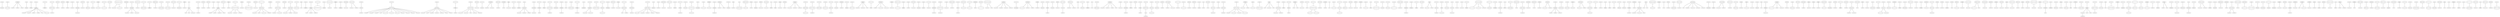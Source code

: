 strict graph "" {
	graph ["edge"="{}",
		file="/Users/felicedeluca/Developer/UofA/mlgd/pipeline/impred/tmp_workspace/topics/labels/forests/Topics_Layer_6_forest.dot",
		"graph"="{'edge': '{}', 'file': '/Users/felicedeluca/Developer/UofA/mlgd/pipeline/impred/tmp_workspace/topics/labels/forests/Topics_Layer_\
6_forest.dot', 'graph': '{\'edge\': \'{}\', \'file\': \'/Users/felicedeluca/Developer/UofA/mlgd/pipeline/impred/tmp_workspace/topics/\
labels/forests/Topics_Layer_6_forest.dot\', \'graph\': \'{\\\'edge\\\': \\\'{}\\\', \\\'file\\\': \\\'/Users/felicedeluca/Developer/\
UofA/mlgd/pipeline/impred/tmp_workspace/topics/labels/forests/Topics_Layer_6_forest.dot\\\', \\\'graph\\\': \"{\\\'file\\\': \\\'/\
Users/felicedeluca/Developer/UofA/mlgd/pipeline/impred/tmp_workspace/topics/set2/forests/Topics_Layer_6_forest.dot\\\'}\", \\\'node\\\': \"{\\\'\
label\\\': \\\'\\\', \\\'level\\\': \\\'\\\'}\"}\', \'node\': \"{\'height\': \'\', \'label\': \'\', \'level\': \'\', \'width\': \'\'}\"}', '\
node': \"{'height': '', 'label': '', 'level': '', 'width': ''}\"}",
		"node"="{'fontsize': '', 'height': '', 'label': '', 'level': '', 'width': ''}"
	];
	3542	 [fontsize=5,
		height=0.27,
		label="b'heliophysics'",
		level=6,
		width=0.27];
	3538	 [fontsize=6,
		height=0.5,
		label="b'space weather'",
		level=3,
		width=0.5];
	3542 -- 3538;
	5706	 [fontsize=5,
		height=0.23,
		label="b'nucleation'",
		level=6,
		width=0.23];
	5700	 [fontsize=6,
		height=0.68,
		label="b'molecular simulation'",
		level=2,
		width=0.68];
	5706 -- 5700;
	1707	 [fontsize=8,
		height=0.45,
		label="b'criminology'",
		level=1,
		width=0.45];
	3487	 [fontsize=5,
		height=0.24,
		label="b'victimology'",
		level=6,
		width=0.24];
	1707 -- 3487;
	3497	 [fontsize=5,
		height=0.26,
		label="b'punishment'",
		level=6,
		width=0.26];
	1707 -- 3497;
	3500	 [fontsize=5,
		height=0.21,
		label="b'penology'",
		level=6,
		width=0.21];
	1707 -- 3500;
	2845	 [fontsize=5,
		height=0.18,
		label="b'savings'",
		level=6,
		width=0.18];
	2803	 [fontsize=6,
		height=0.45,
		label="b'consumption'",
		level=4,
		width=0.45];
	2845 -- 2803;
	1245	 [fontsize=5,
		height=0.18,
		label="b'moems'",
		level=6,
		width=0.18];
	109	 [fontsize=8,
		height=0.28,
		label="b'mems'",
		level=1,
		width=0.28];
	1245 -- 109;
	2437	 [fontsize=5,
		height=0.25,
		label="b'cybernetics'",
		level=6,
		width=0.25];
	1519	 [fontsize=8,
		height=0.34,
		label="b'robotics'",
		level=1,
		width=0.34];
	2437 -- 1519;
	2387	 [fontsize=5,
		height=0.32,
		label="b'marine robotics'",
		level=6,
		width=0.32];
	1519 -- 2387;
	2428	 [fontsize=5,
		height=0.3,
		label="b'motion control'",
		level=6,
		width=0.3];
	1519 -- 2428;
	2386	 [fontsize=5,
		height=0.24,
		label="b'quadrotors'",
		level=6,
		width=0.24];
	1519 -- 2386;
	2380	 [fontsize=5,
		height=0.25,
		label="b'humanoids'",
		level=6,
		width=0.25];
	1519 -- 2380;
	2381	 [fontsize=5,
		height=0.11,
		label="b'auv'",
		level=6,
		width=0.11];
	1519 -- 2381;
	2423	 [fontsize=5,
		height=0.51,
		label="b'unmanned aerial vehicles'",
		level=6,
		width=0.51];
	1519 -- 2423;
	4662	 [fontsize=5,
		height=0.41,
		label="b'sociology of science'",
		level=6,
		width=0.41];
	580	 [fontsize=8,
		height=0.33,
		label="b'science'",
		level=1,
		width=0.33];
	4662 -- 580;
	1632	 [fontsize=5,
		height=0.46,
		label="b'performance modeling'",
		level=6,
		width=0.46];
	1594	 [fontsize=8,
		height=0.72,
		label="b'distributed systems'",
		level=1,
		width=0.72];
	1632 -- 1594;
	1631	 [fontsize=5,
		height=0.27,
		label="b'peer-to-peer'",
		level=6,
		width=0.27];
	1594 -- 1631;
	2669	 [fontsize=6,
		height=0.57,
		label="b'tropical cyclones'",
		level=4,
		width=0.57];
	2672	 [fontsize=5,
		height=0.23,
		label="b'hurricanes'",
		level=6,
		width=0.23];
	2669 -- 2672;
	1554	 [fontsize=6,
		height=0.54,
		label="b'object detection'",
		level=4,
		width=0.54];
	5816	 [fontsize=5,
		height=0.24,
		label="b'recognition'",
		level=6,
		width=0.24];
	1554 -- 5816;
	2382	 [fontsize=6,
		height=0.38,
		label="b'navigation'",
		level=2,
		width=0.38];
	4032	 [fontsize=5,
		height=0.24,
		label="b'positioning'",
		level=6,
		width=0.24];
	2382 -- 4032;
	3994	 [fontsize=5,
		height=0.29,
		label="b'nutraceuticals'",
		level=6,
		width=0.29];
	3992	 [fontsize=5,
		height=0.33,
		label="b'functional foods'",
		level=5,
		width=0.33];
	3994 -- 3992;
	246	 [fontsize=5,
		height=0.18,
		label="b'nk cells'",
		level=6,
		width=0.18];
	205	 [fontsize=8,
		height=0.48,
		label="b'immunology'",
		level=1,
		width=0.48];
	246 -- 205;
	274	 [fontsize=5,
		height=0.37,
		label="b'molecular virology'",
		level=6,
		width=0.37];
	205 -- 274;
	3233	 [fontsize=6,
		height=0.56,
		label="b'international law'",
		level=2,
		width=0.56];
	3247	 [fontsize=5,
		height=0.36,
		label="b'human rights law'",
		level=6,
		width=0.36];
	3233 -- 3247;
	3716	 [fontsize=5,
		height=0.13,
		label="b'earth'",
		level=6,
		width=0.13];
	3696	 [fontsize=6,
		height=0.59,
		label="b'planetary science'",
		level=2,
		width=0.59];
	3716 -- 3696;
	2138	 [fontsize=5,
		height=0.47,
		label="b'communication studies'",
		level=6,
		width=0.47];
	2131	 [fontsize=6,
		height=0.48,
		label="b'media studies'",
		level=2,
		width=0.48];
	2138 -- 2131;
	3356	 [fontsize=8,
		height=0.31,
		label="b'obesity'",
		level=1,
		width=0.31];
	3382	 [fontsize=5,
		height=0.47,
		label="b'nutritional epidemiology'",
		level=6,
		width=0.47];
	3356 -- 3382;
	3248	 [fontsize=5,
		height=0.45,
		label="b'public international law'",
		level=5,
		width=0.45];
	3249	 [fontsize=5,
		height=0.59,
		label="b'international human rights law'",
		level=6,
		width=0.59];
	3248 -- 3249;
	1911	 [fontsize=6,
		height=0.61,
		label="b'neutron scattering'",
		level=4,
		width=0.61];
	2569	 [fontsize=5,
		height=0.13,
		label="b'x-ray'",
		level=6,
		width=0.13];
	1911 -- 2569;
	4285	 [fontsize=8,
		height=1.04,
		label="b'computational fluid dynamics'",
		level=1,
		width=1.04];
	4299	 [fontsize=5,
		height=0.4,
		label="b'high-order methods'",
		level=6,
		width=0.4];
	4285 -- 4299;
	4309	 [fontsize=5,
		height=0.57,
		label="b'immersed boundary method'",
		level=6,
		width=0.57];
	4285 -- 4309;
	440	 [fontsize=8,
		height=0.51,
		label="b'human rights'",
		level=1,
		width=0.51];
	3238	 [fontsize=5,
		height=0.36,
		label="b'transitional justice'",
		level=6,
		width=0.36];
	440 -- 3238;
	2200	 [fontsize=5,
		height=0.38,
		label="b'electronics cooling'",
		level=6,
		width=0.38];
	2175	 [fontsize=8,
		height=0.49,
		label="b'heat transfer'",
		level=1,
		width=0.49];
	2200 -- 2175;
	2188	 [fontsize=5,
		height=0.35,
		label="b'heat exchangers'",
		level=6,
		width=0.35];
	2175 -- 2188;
	2189	 [fontsize=5,
		height=0.24,
		label="b'cryogenics'",
		level=6,
		width=0.24];
	2175 -- 2189;
	2202	 [fontsize=5,
		height=0.44,
		label="b'thermal management'",
		level=6,
		width=0.44];
	2175 -- 2202;
	1780	 [fontsize=6,
		height=0.78,
		label="b'computational geometry'",
		level=2,
		width=0.78];
	2442	 [fontsize=5,
		height=0.35,
		label="b'mesh generation'",
		level=6,
		width=0.35];
	1780 -- 2442;
	4613	 [fontsize=5,
		height=0.49,
		label="b'biomolecular simulations'",
		level=6,
		width=0.49];
	3163	 [fontsize=8,
		height=0.74,
		label="b'molecular dynamics'",
		level=1,
		width=0.74];
	4613 -- 3163;
	1757	 [fontsize=5,
		height=0.45,
		label="b'design of experiments'",
		level=6,
		width=0.45];
	844	 [fontsize=8,
		height=0.36,
		label="b'statistics'",
		level=1,
		width=0.36];
	1757 -- 844;
	397	 [fontsize=8,
		height=0.65,
		label="b'political economy'",
		level=1,
		width=0.65];
	413	 [fontsize=5,
		height=0.28,
		label="b'public choice'",
		level=6,
		width=0.28];
	397 -- 413;
	3322	 [fontsize=5,
		height=0.39,
		label="b'synthetic chemistry'",
		level=6,
		width=0.39];
	3303	 [fontsize=8,
		height=0.73,
		label="b'medicinal chemistry'",
		level=1,
		width=0.73];
	3322 -- 3303;
	3870	 [fontsize=5,
		height=0.39,
		label="b'operations strategy'",
		level=6,
		width=0.39];
	2701	 [fontsize=6,
		height=0.79,
		label="b'operations management'",
		level=2,
		width=0.79];
	3870 -- 2701;
	1950	 [fontsize=6,
		height=0.65,
		label="b'intergroup relations'",
		level=3,
		width=0.65];
	5685	 [fontsize=5,
		height=0.37,
		label="b'intergroup contact'",
		level=6,
		width=0.37];
	1950 -- 5685;
	3323	 [fontsize=5,
		height=0.5,
		label="b'molecular pharmacology'",
		level=6,
		width=0.5];
	3313	 [fontsize=8,
		height=0.56,
		label="b'drug discovery'",
		level=1,
		width=0.56];
	3323 -- 3313;
	473	 [fontsize=8,
		height=0.27,
		label="b'stress'",
		level=1,
		width=0.27];
	2242	 [fontsize=5,
		height=0.32,
		label="b'sex differences'",
		level=6,
		width=0.32];
	473 -- 2242;
	1382	 [fontsize=5,
		height=0.09,
		label="b'sdi'",
		level=6,
		width=0.09];
	1338	 [fontsize=8,
		height=0.17,
		label="b'gis'",
		level=1,
		width=0.17];
	1382 -- 1338;
	1379	 [fontsize=5,
		height=0.09,
		label="b'vgi'",
		level=6,
		width=0.09];
	1338 -- 1379;
	1381	 [fontsize=5,
		height=0.09,
		label="b'sig'",
		level=6,
		width=0.09];
	1338 -- 1381;
	1380	 [fontsize=5,
		height=0.39,
		label="b'spatial optimization'",
		level=6,
		width=0.39];
	1338 -- 1380;
	2620	 [fontsize=5,
		height=0.42,
		label="b'molecular phylogeny'",
		level=6,
		width=0.42];
	2618	 [fontsize=6,
		height=0.36,
		label="b'taxonomy'",
		level=2,
		width=0.36];
	2620 -- 2618;
	2621	 [fontsize=5,
		height=0.25,
		label="b'malacology'",
		level=6,
		width=0.25];
	2618 -- 2621;
	1573	 [fontsize=6,
		height=0.54,
		label="b'medical physics'",
		level=2,
		width=0.54];
	3792	 [fontsize=5,
		height=0.31,
		label="b'proton therapy'",
		level=6,
		width=0.31];
	1573 -- 3792;
	314	 [fontsize=6,
		height=0.55,
		label="b'plant physiology'",
		level=2,
		width=0.55];
	1847	 [fontsize=5,
		height=0.21,
		label="b'viticulture'",
		level=6,
		width=0.21];
	314 -- 1847;
	4743	 [fontsize=5,
		height=0.23,
		label="b'storytelling'",
		level=6,
		width=0.23];
	4741	 [fontsize=5,
		height=0.2,
		label="b'narrative'",
		level=5,
		width=0.2];
	4743 -- 4741;
	1188	 [fontsize=5,
		height=0.26,
		label="b'hearing loss'",
		level=6,
		width=0.26];
	1168	 [fontsize=8,
		height=0.26,
		label="b'aging'",
		level=1,
		width=0.26];
	1188 -- 1168;
	1189	 [fontsize=5,
		height=0.2,
		label="b'longevity'",
		level=6,
		width=0.2];
	1168 -- 1189;
	1185	 [fontsize=5,
		height=0.22,
		label="b'telomeres'",
		level=6,
		width=0.22];
	1168 -- 1185;
	1174	 [fontsize=5,
		height=0.34,
		label="b'cognitive decline'",
		level=6,
		width=0.34];
	1168 -- 1174;
	1186	 [fontsize=5,
		height=0.13,
		label="b'frailty'",
		level=6,
		width=0.13];
	1168 -- 1186;
	5043	 [fontsize=6,
		height=0.65,
		label="b'coastal engineering'",
		level=2,
		width=0.65];
	5250	 [fontsize=5,
		height=0.28,
		label="b'water waves'",
		level=6,
		width=0.28];
	5043 -- 5250;
	1249	 [fontsize=8,
		height=0.34,
		label="b'sensors'",
		level=1,
		width=0.34];
	5011	 [fontsize=5,
		height=0.23,
		label="b'wearables'",
		level=6,
		width=0.23];
	1249 -- 5011;
	2850	 [fontsize=5,
		height=0.51,
		label="b'child-computer interaction'",
		level=6,
		width=0.51];
	1009	 [fontsize=8,
		height=1.01,
		label="b'human-computer interaction'",
		level=1,
		width=1.01];
	2850 -- 1009;
	2872	 [fontsize=5,
		height=0.41,
		label="b'personal informatics'",
		level=6,
		width=0.41];
	1009 -- 2872;
	2849	 [fontsize=5,
		height=0.36,
		label="b'mobile interaction'",
		level=6,
		width=0.36];
	1009 -- 2849;
	2870	 [fontsize=5,
		height=0.26,
		label="b'eye tracking'",
		level=6,
		width=0.26];
	1009 -- 2870;
	287	 [fontsize=6,
		height=0.35,
		label="b'mycology'",
		level=2,
		width=0.35];
	4138	 [fontsize=5,
		height=0.33,
		label="b'forest pathology'",
		level=6,
		width=0.33];
	287 -- 4138;
	3775	 [fontsize=5,
		height=0.34,
		label="b'supercomputing'",
		level=6,
		width=0.34];
	2038	 [fontsize=8,
		height=1.03,
		label="b'high performance computing'",
		level=1,
		width=1.03];
	3775 -- 2038;
	3257	 [fontsize=6,
		height=0.54,
		label="b'nonlinear optics'",
		level=2,
		width=0.54];
	4387	 [fontsize=5,
		height=0.4,
		label="b'attosecond science'",
		level=6,
		width=0.4];
	3257 -- 4387;
	101	 [fontsize=5,
		height=0.65,
		label="b'transmission electron microscopy'",
		level=6,
		width=0.65];
	51	 [fontsize=8,
		height=0.65,
		label="b'materials science'",
		level=1,
		width=0.65];
	101 -- 51;
	105	 [fontsize=5,
		height=0.42,
		label="b'materials processing'",
		level=6,
		width=0.42];
	51 -- 105;
	107	 [fontsize=5,
		height=0.16,
		label="b'metals'",
		level=6,
		width=0.16];
	51 -- 107;
	78	 [fontsize=5,
		height=0.5,
		label="b'nanostructured materials'",
		level=6,
		width=0.5];
	51 -- 78;
	79	 [fontsize=5,
		height=0.31,
		label="b'failure analysis'",
		level=6,
		width=0.31];
	51 -- 79;
	194	 [fontsize=6,
		height=0.45,
		label="b'regeneration'",
		level=3,
		width=0.45];
	4071	 [fontsize=5,
		height=0.26,
		label="b'tissue repair'",
		level=6,
		width=0.26];
	194 -- 4071;
	2676	 [fontsize=5,
		height=0.41,
		label="b'discrete optimization'",
		level=6,
		width=0.41];
	1462	 [fontsize=8,
		height=0.74,
		label="b'operations research'",
		level=1,
		width=0.74];
	2676 -- 1462;
	2679	 [fontsize=5,
		height=0.34,
		label="b'decision science'",
		level=6,
		width=0.34];
	1462 -- 2679;
	2697	 [fontsize=5,
		height=0.47,
		label="b'vehicle routing problem'",
		level=6,
		width=0.47];
	1462 -- 2697;
	2931	 [fontsize=6,
		height=0.53,
		label="b'face perception'",
		level=3,
		width=0.53];
	2932	 [fontsize=5,
		height=0.32,
		label="b'prosopagnosia'",
		level=6,
		width=0.32];
	2931 -- 2932;
	4007	 [fontsize=5,
		height=0.5,
		label="b'cell-free protein synthesis'",
		level=6,
		width=0.5];
	3998	 [fontsize=8,
		height=0.63,
		label="b'synthetic biology'",
		level=1,
		width=0.63];
	4007 -- 3998;
	4012	 [fontsize=5,
		height=0.44,
		label="b'biological engineering'",
		level=6,
		width=0.44];
	3998 -- 4012;
	4009	 [fontsize=5,
		height=0.3,
		label="b'dna assembly'",
		level=6,
		width=0.3];
	3998 -- 4009;
	4013	 [fontsize=5,
		height=0.43,
		label="b'genome engineering'",
		level=6,
		width=0.43];
	3998 -- 4013;
	3652	 [fontsize=5,
		height=0.44,
		label="b'molecular magnetism'",
		level=6,
		width=0.44];
	3432	 [fontsize=6,
		height=0.74,
		label="b'coordination chemistry'",
		level=3,
		width=0.74];
	3652 -- 3432;
	2323	 [fontsize=6,
		height=0.2,
		label="b'oled'",
		level=4,
		width=0.2];
	2332	 [fontsize=5,
		height=0.11,
		label="b'opv'",
		level=6,
		width=0.11];
	2323 -- 2332;
	3359	 [fontsize=5,
		height=0.29,
		label="b'breastfeeding'",
		level=6,
		width=0.29];
	1809	 [fontsize=8,
		height=0.34,
		label="b'nutrition'",
		level=1,
		width=0.34];
	3359 -- 1809;
	3439	 [fontsize=5,
		height=0.3,
		label="b'plant cell walls'",
		level=6,
		width=0.3];
	1485	 [fontsize=8,
		height=0.33,
		label="b'biofuels'",
		level=1,
		width=0.33];
	3439 -- 1485;
	3437	 [fontsize=5,
		height=0.14,
		label="b'algae'",
		level=6,
		width=0.14];
	1485 -- 3437;
	3438	 [fontsize=5,
		height=0.25,
		label="b'microalgae'",
		level=6,
		width=0.25];
	1485 -- 3438;
	3447	 [fontsize=5,
		height=0.26,
		label="b'bioproducts'",
		level=6,
		width=0.26];
	1485 -- 3447;
	4966	 [fontsize=5,
		height=0.59,
		label="b'computational geomechanics'",
		level=6,
		width=0.59];
	4763	 [fontsize=6,
		height=1.17,
		label="b'geotechnical earthquake engineering'",
		level=4,
		width=1.17];
	4966 -- 4763;
	4062	 [fontsize=5,
		height=0.2,
		label="b'placenta'",
		level=6,
		width=0.2];
	3372	 [fontsize=6,
		height=0.38,
		label="b'pregnancy'",
		level=3,
		width=0.38];
	4062 -- 3372;
	1689	 [fontsize=6,
		height=0.92,
		label="b'second language acquisition'",
		level=2,
		width=0.92];
	1695	 [fontsize=5,
		height=0.37,
		label="b'chinese linguistics'",
		level=6,
		width=0.37];
	1689 -- 1695;
	2571	 [fontsize=8,
		height=0.34,
		label="b'geology'",
		level=1,
		width=0.34];
	2591	 [fontsize=5,
		height=0.24,
		label="b'diagenesis'",
		level=6,
		width=0.24];
	2571 -- 2591;
	395	 [fontsize=5,
		height=0.27,
		label="b'paleobotany'",
		level=6,
		width=0.27];
	345	 [fontsize=8,
		height=0.37,
		label="b'evolution'",
		level=1,
		width=0.37];
	395 -- 345;
	317	 [fontsize=8,
		height=0.56,
		label="b'cancer biology'",
		level=1,
		width=0.56];
	3326	 [fontsize=5,
		height=0.4,
		label="b'cancer therapeutics'",
		level=6,
		width=0.4];
	317 -- 3326;
	4112	 [fontsize=6,
		height=0.71,
		label="b'employment relations'",
		level=3,
		width=0.71];
	4118	 [fontsize=5,
		height=0.36,
		label="b'sociology of work'",
		level=6,
		width=0.36];
	4112 -- 4118;
	4116	 [fontsize=5,
		height=0.27,
		label="b'trade unions'",
		level=6,
		width=0.27];
	4112 -- 4116;
	3504	 [fontsize=5,
		height=0.33,
		label="b'food technology'",
		level=6,
		width=0.33];
	578	 [fontsize=6,
		height=0.45,
		label="b'food science'",
		level=2,
		width=0.45];
	3504 -- 578;
	3503	 [fontsize=5,
		height=0.29,
		label="b'meat science'",
		level=6,
		width=0.29];
	578 -- 3503;
	941	 [fontsize=5,
		height=0.41,
		label="b'multivariate analysis'",
		level=6,
		width=0.41];
	659	 [fontsize=8,
		height=0.65,
		label="b'machine learning'",
		level=1,
		width=0.65];
	941 -- 659;
	959	 [fontsize=5,
		height=0.27,
		label="b'text analytics'",
		level=6,
		width=0.27];
	659 -- 959;
	976	 [fontsize=5,
		height=0.36,
		label="b'statistical analysis'",
		level=6,
		width=0.36];
	659 -- 976;
	852	 [fontsize=5,
		height=0.31,
		label="b'its applications'",
		level=6,
		width=0.31];
	659 -- 852;
	961	 [fontsize=5,
		height=0.12,
		label="b'data'",
		level=6,
		width=0.12];
	659 -- 961;
	967	 [fontsize=5,
		height=0.53,
		label="b'statistical relational learning'",
		level=6,
		width=0.53];
	659 -- 967;
	958	 [fontsize=5,
		height=0.51,
		label="b'bayesian nonparametrics'",
		level=6,
		width=0.51];
	659 -- 958;
	966	 [fontsize=5,
		height=0.5,
		label="b'support vector machines'",
		level=6,
		width=0.5];
	659 -- 966;
	860	 [fontsize=5,
		height=0.37,
		label="b'bayesian analysis'",
		level=6,
		width=0.37];
	659 -- 860;
	951	 [fontsize=5,
		height=0.4,
		label="b'neural computation'",
		level=6,
		width=0.4];
	659 -- 951;
	853	 [fontsize=5,
		height=0.36,
		label="b'indoor positioning'",
		level=6,
		width=0.36];
	659 -- 853;
	845	 [fontsize=5,
		height=0.39,
		label="b'domain adaptation'",
		level=6,
		width=0.39];
	659 -- 845;
	492	 [fontsize=5,
		height=0.25,
		label="b'alzheimer s'",
		level=6,
		width=0.25];
	327	 [fontsize=8,
		height=0.52,
		label="b'neuroscience'",
		level=1,
		width=0.52];
	492 -- 327;
	548	 [fontsize=5,
		height=0.38,
		label="b'alzheimer disease'",
		level=6,
		width=0.38];
	327 -- 548;
	531	 [fontsize=5,
		height=0.16,
		label="b'myelin'",
		level=6,
		width=0.16];
	327 -- 531;
	484	 [fontsize=5,
		height=0.35,
		label="b'circadian biology'",
		level=6,
		width=0.35];
	327 -- 484;
	549	 [fontsize=5,
		height=0.35,
		label="b'neurotechnology'",
		level=6,
		width=0.35];
	327 -- 549;
	477	 [fontsize=5,
		height=0.33,
		label="b'neurotoxicology'",
		level=6,
		width=0.33];
	327 -- 477;
	544	 [fontsize=5,
		height=0.19,
		label="b'oxytocin'",
		level=6,
		width=0.19];
	327 -- 544;
	491	 [fontsize=5,
		height=0.23,
		label="b'astrocytes'",
		level=6,
		width=0.23];
	327 -- 491;
	2791	 [fontsize=5,
		height=0.51,
		label="b'autobiographical memory'",
		level=6,
		width=0.51];
	2775	 [fontsize=8,
		height=0.35,
		label="b'memory'",
		level=1,
		width=0.35];
	2791 -- 2775;
	2800	 [fontsize=5,
		height=0.24,
		label="b'oscillations'",
		level=6,
		width=0.24];
	2775 -- 2800;
	438	 [fontsize=5,
		height=0.34,
		label="b'us foreign policy'",
		level=6,
		width=0.34];
	430	 [fontsize=8,
		height=0.78,
		label="b'international relations'",
		level=1,
		width=0.78];
	438 -- 430;
	458	 [fontsize=5,
		height=0.44,
		label="b'critical security studies'",
		level=6,
		width=0.44];
	430 -- 458;
	443	 [fontsize=5,
		height=0.44,
		label="b'foreign policy analysis'",
		level=6,
		width=0.44];
	430 -- 443;
	460	 [fontsize=5,
		height=0.14,
		label="b'japan'",
		level=6,
		width=0.14];
	430 -- 460;
	441	 [fontsize=5,
		height=0.37,
		label="b'conflict processes'",
		level=6,
		width=0.37];
	430 -- 441;
	439	 [fontsize=5,
		height=0.34,
		label="b'strategic studies'",
		level=6,
		width=0.34];
	430 -- 439;
	4386	 [fontsize=6,
		height=0.57,
		label="b'silicon photonics'",
		level=2,
		width=0.57];
	5880	 [fontsize=5,
		height=0.41,
		label="b'optical interconnects'",
		level=6,
		width=0.41];
	4386 -- 5880;
	1262	 [fontsize=5,
		height=0.42,
		label="b'endocrine resistance'",
		level=6,
		width=0.42];
	206	 [fontsize=6,
		height=0.48,
		label="b'breast cancer'",
		level=2,
		width=0.48];
	1262 -- 206;
	1243	 [fontsize=8,
		height=0.48,
		label="b'microfluidics'",
		level=1,
		width=0.48];
	3195	 [fontsize=5,
		height=0.32,
		label="b'biopreservation'",
		level=6,
		width=0.32];
	1243 -- 3195;
	3206	 [fontsize=5,
		height=0.38,
		label="b'cancer metastasis'",
		level=6,
		width=0.38];
	1243 -- 3206;
	3351	 [fontsize=6,
		height=0.63,
		label="b'political geography'",
		level=3,
		width=0.63];
	5752	 [fontsize=5,
		height=0.23,
		label="b'geopolitics'",
		level=6,
		width=0.23];
	3351 -- 5752;
	1	 [fontsize=8,
		height=0.5,
		label="b'sustainability'",
		level=1,
		width=0.5];
	3	 [fontsize=5,
		height=0.16,
		label="b'values'",
		level=6,
		width=0.16];
	1 -- 3;
	3145	 [fontsize=6,
		height=0.27,
		label="b'analog'",
		level=3,
		width=0.27];
	3148	 [fontsize=5,
		height=0.45,
		label="b'mixed-signal ic design'",
		level=6,
		width=0.45];
	3145 -- 3148;
	3624	 [fontsize=5,
		height=0.43,
		label="b'topological dynamics'",
		level=6,
		width=0.43];
	3615	 [fontsize=6,
		height=0.5,
		label="b'ergodic theory'",
		level=4,
		width=0.5];
	3624 -- 3615;
	4396	 [fontsize=5,
		height=0.34,
		label="b'solid state ionics'",
		level=6,
		width=0.34];
	55	 [fontsize=8,
		height=0.36,
		label="b'fuel cells'",
		level=1,
		width=0.36];
	4396 -- 55;
	2507	 [fontsize=5,
		height=0.18,
		label="b'running'",
		level=6,
		width=0.18];
	2376	 [fontsize=8,
		height=0.54,
		label="b'biomechanics'",
		level=1,
		width=0.54];
	2507 -- 2376;
	2503	 [fontsize=5,
		height=0.42,
		label="b'sports biomechanics'",
		level=6,
		width=0.42];
	2376 -- 2503;
	2535	 [fontsize=5,
		height=0.32,
		label="b'postural control'",
		level=6,
		width=0.32];
	2376 -- 2535;
	2539	 [fontsize=5,
		height=0.24,
		label="b'kinesiology'",
		level=6,
		width=0.24];
	2376 -- 2539;
	290	 [fontsize=5,
		height=0.24,
		label="b'salmonella'",
		level=6,
		width=0.24];
	241	 [fontsize=8,
		height=0.5,
		label="b'microbiology'",
		level=1,
		width=0.5];
	290 -- 241;
	312	 [fontsize=5,
		height=0.37,
		label="b'microbial genetics'",
		level=6,
		width=0.37];
	241 -- 312;
	1336	 [fontsize=5,
		height=0.43,
		label="b'hydraulic engineering'",
		level=6,
		width=0.43];
	1264	 [fontsize=8,
		height=0.4,
		label="b'hydrology'",
		level=1,
		width=0.4];
	1336 -- 1264;
	1332	 [fontsize=5,
		height=0.14,
		label="b'snow'",
		level=6,
		width=0.14];
	1264 -- 1332;
	5838	 [fontsize=5,
		height=0.22,
		label="b'prognosis'",
		level=6,
		width=0.22];
	4630	 [fontsize=6,
		height=0.35,
		label="b'diagnosis'",
		level=4,
		width=0.35];
	5838 -- 4630;
	786	 [fontsize=5,
		height=0.44,
		label="b'tropical forest ecology'",
		level=6,
		width=0.44];
	726	 [fontsize=8,
		height=0.76,
		label="b'conservation biology'",
		level=1,
		width=0.76];
	786 -- 726;
	822	 [fontsize=5,
		height=0.3,
		label="b'wildlife biology'",
		level=6,
		width=0.3];
	726 -- 822;
	5848	 [fontsize=5,
		height=0.42,
		label="b'applied microbiology'",
		level=6,
		width=0.42];
	304	 [fontsize=8,
		height=0.54,
		label="b'biotechnology'",
		level=1,
		width=0.54];
	5848 -- 304;
	3744	 [fontsize=5,
		height=0.31,
		label="b'glass transition'",
		level=6,
		width=0.31];
	3159	 [fontsize=8,
		height=0.43,
		label="b'soft matter'",
		level=1,
		width=0.43];
	3744 -- 3159;
	3745	 [fontsize=5,
		height=0.3,
		label="b'microrheology'",
		level=6,
		width=0.3];
	3159 -- 3745;
	5847	 [fontsize=5,
		height=0.16,
		label="b'raman'",
		level=6,
		width=0.16];
	650	 [fontsize=6,
		height=0.2,
		label="b'sers'",
		level=4,
		width=0.2];
	5847 -- 650;
	1891	 [fontsize=5,
		height=0.24,
		label="b'e-business'",
		level=6,
		width=0.24];
	1402	 [fontsize=8,
		height=0.74,
		label="b'information systems'",
		level=1,
		width=0.74];
	1891 -- 1402;
	3725	 [fontsize=5,
		height=0.51,
		label="b'video quality assessment'",
		level=6,
		width=0.51];
	1522	 [fontsize=8,
		height=0.34,
		label="b'imaging'",
		level=1,
		width=0.34];
	3725 -- 1522;
	3723	 [fontsize=5,
		height=0.29,
		label="b'video retrieval'",
		level=6,
		width=0.29];
	1522 -- 3723;
	3090	 [fontsize=5,
		height=0.17,
		label="b'venom'",
		level=6,
		width=0.17];
	660	 [fontsize=8,
		height=0.44,
		label="b'proteomics'",
		level=1,
		width=0.44];
	3090 -- 660;
	2344	 [fontsize=5,
		height=0.4,
		label="b'architectural design'",
		level=6,
		width=0.4];
	2333	 [fontsize=8,
		height=0.46,
		label="b'architecture'",
		level=1,
		width=0.46];
	2344 -- 2333;
	2355	 [fontsize=5,
		height=0.43,
		label="b'computational design'",
		level=6,
		width=0.43];
	2333 -- 2355;
	2353	 [fontsize=5,
		height=0.46,
		label="b'landscape architecture'",
		level=6,
		width=0.46];
	2333 -- 2353;
	1228	 [fontsize=5,
		height=0.41,
		label="b'faculty development'",
		level=6,
		width=0.41];
	560	 [fontsize=8,
		height=0.84,
		label="b'educational technology'",
		level=1,
		width=0.84];
	1228 -- 560;
	3531	 [fontsize=5,
		height=0.55,
		label="b'high energy density physics'",
		level=6,
		width=0.55];
	1146	 [fontsize=6,
		height=0.53,
		label="b'plasma physics'",
		level=2,
		width=0.53];
	3531 -- 1146;
	3537	 [fontsize=5,
		height=0.52,
		label="b'inertial confinement fusion'",
		level=6,
		width=0.52];
	1146 -- 3537;
	980	 [fontsize=5,
		height=0.3,
		label="b'pattern mining'",
		level=6,
		width=0.3];
	837	 [fontsize=8,
		height=0.46,
		label="b'data mining'",
		level=1,
		width=0.46];
	980 -- 837;
	1871	 [fontsize=6,
		height=0.64,
		label="b'political philosophy'",
		level=2,
		width=0.64];
	3591	 [fontsize=5,
		height=0.34,
		label="b'legal philosophy'",
		level=6,
		width=0.34];
	1871 -- 3591;
	2975	 [fontsize=6,
		height=0.38,
		label="b'ontologies'",
		level=2,
		width=0.38];
	5762	 [fontsize=5,
		height=0.42,
		label="b'conceptual modeling'",
		level=6,
		width=0.42];
	2975 -- 5762;
	2128	 [fontsize=5,
		height=0.48,
		label="b'time-frequency analysis'",
		level=6,
		width=0.48];
	848	 [fontsize=8,
		height=0.65,
		label="b'signal processing'",
		level=1,
		width=0.65];
	2128 -- 848;
	2125	 [fontsize=5,
		height=0.11,
		label="b'ecg'",
		level=6,
		width=0.11];
	848 -- 2125;
	2124	 [fontsize=5,
		height=0.24,
		label="b'biomedical'",
		level=6,
		width=0.24];
	848 -- 2124;
	1299	 [fontsize=5,
		height=0.33,
		label="b'extreme events'",
		level=6,
		width=0.33];
	727	 [fontsize=8,
		height=0.58,
		label="b'climate change'",
		level=1,
		width=0.58];
	1299 -- 727;
	1270	 [fontsize=5,
		height=0.33,
		label="b'climate impacts'",
		level=6,
		width=0.33];
	727 -- 1270;
	1017	 [fontsize=5,
		height=0.43,
		label="b'constraint satisfaction'",
		level=6,
		width=0.43];
	838	 [fontsize=8,
		height=0.72,
		label="b'artificial intelligence'",
		level=1,
		width=0.72];
	1017 -- 838;
	1059	 [fontsize=5,
		height=0.5,
		label="b'nonmonotonic reasoning'",
		level=6,
		width=0.5];
	838 -- 1059;
	1014	 [fontsize=5,
		height=0.41,
		label="b'automated planning'",
		level=6,
		width=0.41];
	838 -- 1014;
	1012	 [fontsize=5,
		height=0.35,
		label="b'natural language'",
		level=6,
		width=0.35];
	838 -- 1012;
	1069	 [fontsize=5,
		height=0.36,
		label="b'computer games'",
		level=6,
		width=0.36];
	838 -- 1069;
	1063	 [fontsize=5,
		height=0.35,
		label="b'intelligent agents'",
		level=6,
		width=0.35];
	838 -- 1063;
	1162	 [fontsize=5,
		height=0.17,
		label="b'cornea'",
		level=6,
		width=0.17];
	469	 [fontsize=6,
		height=0.5,
		label="b'ophthalmology'",
		level=2,
		width=0.5];
	1162 -- 469;
	2622	 [fontsize=5,
		height=0.21,
		label="b'women s'",
		level=5,
		width=0.21];
	2624	 [fontsize=5,
		height=0.3,
		label="b'gender history'",
		level=6,
		width=0.3];
	2622 -- 2624;
	3371	 [fontsize=8,
		height=0.59,
		label="b'physical activity'",
		level=1,
		width=0.59];
	3860	 [fontsize=5,
		height=0.38,
		label="b'obesity prevention'",
		level=6,
		width=0.38];
	3371 -- 3860;
	2252	 [fontsize=6,
		height=0.7,
		label="b'applied econometrics'",
		level=2,
		width=0.7];
	5873	 [fontsize=5,
		height=0.4,
		label="b'econometric theory'",
		level=6,
		width=0.4];
	2252 -- 5873;
	3188	 [fontsize=5,
		height=0.28,
		label="b'nucleic acids'",
		level=6,
		width=0.28];
	3158	 [fontsize=6,
		height=0.31,
		label="b'proteins'",
		level=2,
		width=0.31];
	3188 -- 3158;
	1883	 [fontsize=5,
		height=0.46,
		label="b'philosophy of medicine'",
		level=6,
		width=0.46];
	1870	 [fontsize=6,
		height=0.34,
		label="b'bioethics'",
		level=2,
		width=0.34];
	1883 -- 1870;
	1881	 [fontsize=5,
		height=0.32,
		label="b'research ethics'",
		level=6,
		width=0.32];
	1870 -- 1881;
	2277	 [fontsize=5,
		height=0.33,
		label="b'water chemistry'",
		level=6,
		width=0.33];
	2269	 [fontsize=6,
		height=0.54,
		label="b'water treatment'",
		level=2,
		width=0.54];
	2277 -- 2269;
	4056	 [fontsize=5,
		height=0.38,
		label="b'damage detection'",
		level=6,
		width=0.38];
	3811	 [fontsize=6,
		height=0.89,
		label="b'structural health monitoring'",
		level=2,
		width=0.89];
	4056 -- 3811;
	4049	 [fontsize=5,
		height=0.45,
		label="b'non-destructive testing'",
		level=6,
		width=0.45];
	3811 -- 4049;
	3111	 [fontsize=5,
		height=0.16,
		label="b'bitcoin'",
		level=6,
		width=0.16];
	2489	 [fontsize=8,
		height=0.51,
		label="b'cryptography'",
		level=1,
		width=0.51];
	3111 -- 2489;
	2270	 [fontsize=5,
		height=0.21,
		label="b'chemical'",
		level=5,
		width=0.21];
	3083	 [fontsize=5,
		height=0.51,
		label="b'biomolecular engineering'",
		level=6,
		width=0.51];
	2270 -- 3083;
	846	 [fontsize=8,
		height=0.42,
		label="b'algorithms'",
		level=1,
		width=0.42];
	1790	 [fontsize=5,
		height=0.44,
		label="b'theory of computation'",
		level=6,
		width=0.44];
	846 -- 1790;
	3682	 [fontsize=5,
		height=0.26,
		label="b'dark energy'",
		level=6,
		width=0.26];
	1147	 [fontsize=8,
		height=0.44,
		label="b'cosmology'",
		level=1,
		width=0.44];
	3682 -- 1147;
	3663	 [fontsize=5,
		height=0.33,
		label="b'modified gravity'",
		level=6,
		width=0.33];
	1147 -- 3663;
	618	 [fontsize=8,
		height=0.49,
		label="b'astrophysics'",
		level=1,
		width=0.49];
	1156	 [fontsize=5,
		height=0.31,
		label="b'space science'",
		level=6,
		width=0.31];
	618 -- 1156;
	1145	 [fontsize=5,
		height=0.19,
		label="b'galaxies'",
		level=6,
		width=0.19];
	618 -- 1145;
	3408	 [fontsize=5,
		height=0.34,
		label="b'driver distraction'",
		level=6,
		width=0.34];
	3403	 [fontsize=6,
		height=0.49,
		label="b'human factors'",
		level=2,
		width=0.49];
	3408 -- 3403;
	5276	 [fontsize=6,
		height=0.18,
		label="b'film'",
		level=2,
		width=0.18];
	5714	 [fontsize=5,
		height=0.29,
		label="b'documentary'",
		level=6,
		width=0.29];
	5276 -- 5714;
	2743	 [fontsize=5,
		height=0.09,
		label="b'ifrs'",
		level=6,
		width=0.09];
	2736	 [fontsize=8,
		height=0.81,
		label="b'corporate governance'",
		level=1,
		width=0.81];
	2743 -- 2736;
	3096	 [fontsize=8,
		height=0.73,
		label="b'analytical chemistry'",
		level=1,
		width=0.73];
	4350	 [fontsize=5,
		height=0.48,
		label="b'pharmaceutical analysis'",
		level=6,
		width=0.48];
	3096 -- 4350;
	3482	 [fontsize=6,
		height=0.32,
		label="b'aerosols'",
		level=2,
		width=0.32];
	4319	 [fontsize=5,
		height=0.2,
		label="b'radiation'",
		level=6,
		width=0.2];
	3482 -- 4319;
	2613	 [fontsize=5,
		height=0.28,
		label="b'speleothems'",
		level=6,
		width=0.28];
	2593	 [fontsize=6,
		height=0.45,
		label="b'paleoclimate'",
		level=2,
		width=0.45];
	2613 -- 2593;
	2278	 [fontsize=6,
		height=0.43,
		label="b'desalination'",
		level=3,
		width=0.43];
	4790	 [fontsize=5,
		height=0.43,
		label="b'membrane distillation'",
		level=6,
		width=0.43];
	2278 -- 4790;
	2891	 [fontsize=6,
		height=0.68,
		label="b'project management'",
		level=2,
		width=0.68];
	2895	 [fontsize=5,
		height=0.46,
		label="b'program management'",
		level=6,
		width=0.46];
	2891 -- 2895;
	3486	 [fontsize=5,
		height=0.1,
		label="b'thz'",
		level=6,
		width=0.1];
	2649	 [fontsize=6,
		height=0.34,
		label="b'terahertz'",
		level=3,
		width=0.34];
	3486 -- 2649;
	4481	 [fontsize=5,
		height=0.32,
		label="b'legal education'",
		level=6,
		width=0.32];
	1766	 [fontsize=8,
		height=0.19,
		label="b'law'",
		level=1,
		width=0.19];
	4481 -- 1766;
	3490	 [fontsize=6,
		height=0.3,
		label="b'policing'",
		level=3,
		width=0.3];
	4087	 [fontsize=5,
		height=0.36,
		label="b'procedural justice'",
		level=6,
		width=0.36];
	3490 -- 4087;
	2085	 [fontsize=6,
		height=0.46,
		label="b'virtual reality'",
		level=2,
		width=0.46];
	2104	 [fontsize=5,
		height=0.21,
		label="b'presence'",
		level=6,
		width=0.21];
	2085 -- 2104;
	326	 [fontsize=8,
		height=0.4,
		label="b'genomics'",
		level=1,
		width=0.4];
	367	 [fontsize=5,
		height=0.45,
		label="b'copy number variation'",
		level=6,
		width=0.45];
	326 -- 367;
	350	 [fontsize=5,
		height=0.32,
		label="b'clinical genetics'",
		level=6,
		width=0.32];
	326 -- 350;
	371	 [fontsize=5,
		height=0.33,
		label="b'animal genetics'",
		level=6,
		width=0.33];
	326 -- 371;
	4219	 [fontsize=5,
		height=0.39,
		label="b'multimedia security'",
		level=6,
		width=0.39];
	1524	 [fontsize=8,
		height=0.66,
		label="b'image processing'",
		level=1,
		width=0.66];
	4219 -- 1524;
	4208	 [fontsize=5,
		height=0.52,
		label="b'image quality assessment'",
		level=6,
		width=0.52];
	1524 -- 4208;
	2041	 [fontsize=5,
		height=0.36,
		label="b'microarchitecture'",
		level=6,
		width=0.36];
	2030	 [fontsize=8,
		height=0.8,
		label="b'computer architecture'",
		level=1,
		width=0.8];
	2041 -- 2030;
	2037	 [fontsize=5,
		height=0.31,
		label="b'digital systems'",
		level=6,
		width=0.31];
	2030 -- 2037;
	2084	 [fontsize=5,
		height=0.4,
		label="b'clinical microbiology'",
		level=6,
		width=0.4];
	242	 [fontsize=8,
		height=0.71,
		label="b'infectious diseases'",
		level=1,
		width=0.71];
	2084 -- 242;
	5756	 [fontsize=5,
		height=0.35,
		label="b'quantum biology'",
		level=6,
		width=0.35];
	3291	 [fontsize=6,
		height=0.76,
		label="b'open quantum systems'",
		level=3,
		width=0.76];
	5756 -- 3291;
	2264	 [fontsize=5,
		height=0.45,
		label="b'educational leadership'",
		level=6,
		width=0.45];
	2255	 [fontsize=6,
		height=0.55,
		label="b'education policy'",
		level=2,
		width=0.55];
	2264 -- 2255;
	2257	 [fontsize=5,
		height=0.32,
		label="b'charter schools'",
		level=6,
		width=0.32];
	2255 -- 2257;
	4900	 [fontsize=5,
		height=0.37,
		label="b'person perception'",
		level=6,
		width=0.37];
	1942	 [fontsize=6,
		height=0.53,
		label="b'social cognition'",
		level=2,
		width=0.53];
	4900 -- 1942;
	1708	 [fontsize=8,
		height=0.5,
		label="b'demography'",
		level=1,
		width=0.5];
	4622	 [fontsize=5,
		height=0.33,
		label="b'biodemography'",
		level=6,
		width=0.33];
	1708 -- 4622;
	4040	 [fontsize=5,
		height=0.37,
		label="b'efficiency analysis'",
		level=6,
		width=0.37];
	588	 [fontsize=6,
		height=0.41,
		label="b'productivity'",
		level=2,
		width=0.41];
	4040 -- 588;
	3966	 [fontsize=5,
		height=0.29,
		label="b'health literacy'",
		level=6,
		width=0.29];
	3964	 [fontsize=6,
		height=0.72,
		label="b'health communication'",
		level=2,
		width=0.72];
	3966 -- 3964;
	3370	 [fontsize=8,
		height=0.36,
		label="b'diabetes'",
		level=1,
		width=0.36];
	3401	 [fontsize=5,
		height=0.36,
		label="b'artificial pancreas'",
		level=6,
		width=0.36];
	3370 -- 3401;
	3387	 [fontsize=5,
		height=0.39,
		label="b'endothelial function'",
		level=6,
		width=0.39];
	3370 -- 3387;
	3402	 [fontsize=5,
		height=0.13,
		label="b'nafld'",
		level=6,
		width=0.13];
	3370 -- 3402;
	5454	 [fontsize=5,
		height=0.52,
		label="b'environmental accounting'",
		level=6,
		width=0.52];
	3588	 [fontsize=6,
		height=0.24,
		label="b'social'",
		level=2,
		width=0.24];
	5454 -- 3588;
	2904	 [fontsize=8,
		height=0.52,
		label="b'management'",
		level=1,
		width=0.52];
	2918	 [fontsize=5,
		height=0.27,
		label="b'organisation'",
		level=6,
		width=0.27];
	2904 -- 2918;
	2919	 [fontsize=5,
		height=0.49,
		label="b'construction engineering'",
		level=6,
		width=0.49];
	2904 -- 2919;
	2914	 [fontsize=5,
		height=0.46,
		label="b'higher education policy'",
		level=6,
		width=0.46];
	2904 -- 2914;
	1639	 [fontsize=8,
		height=0.35,
		label="b'systems'",
		level=1,
		width=0.35];
	4174	 [fontsize=5,
		height=0.37,
		label="b'biomedical circuits'",
		level=6,
		width=0.37];
	1639 -- 4174;
	3040	 [fontsize=6,
		height=0.84,
		label="b'organizational psychology'",
		level=3,
		width=0.84];
	3044	 [fontsize=5,
		height=0.62,
		label="b'occupational health psychology'",
		level=6,
		width=0.62];
	3040 -- 3044;
	3473	 [fontsize=5,
		height=0.28,
		label="b'pulmonology'",
		level=6,
		width=0.28];
	2079	 [fontsize=6,
		height=0.36,
		label="b'pediatrics'",
		level=2,
		width=0.36];
	3473 -- 2079;
	3795	 [fontsize=5,
		height=0.27,
		label="b'dermoscopy'",
		level=6,
		width=0.27];
	209	 [fontsize=5,
		height=0.24,
		label="b'melanoma'",
		level=5,
		width=0.24];
	3795 -- 209;
	4754	 [fontsize=6,
		height=0.62,
		label="b'cultural geography'",
		level=4,
		width=0.62];
	4757	 [fontsize=5,
		height=0.41,
		label="b'historical geography'",
		level=6,
		width=0.41];
	4754 -- 4757;
	2362	 [fontsize=5,
		height=0.3,
		label="b'housing policy'",
		level=6,
		width=0.3];
	2357	 [fontsize=6,
		height=0.51,
		label="b'urban planning'",
		level=2,
		width=0.51];
	2362 -- 2357;
	5018	 [fontsize=5,
		height=0.27,
		label="b'compassion'",
		level=6,
		width=0.27];
	5013	 [fontsize=6,
		height=0.43,
		label="b'mindfulness'",
		level=2,
		width=0.43];
	5018 -- 5013;
	5146	 [fontsize=5,
		height=0.49,
		label="b'cerebrovascular surgery'",
		level=6,
		width=0.49];
	5026	 [fontsize=5,
		height=0.37,
		label="b'skull base surgery'",
		level=5,
		width=0.37];
	5146 -- 5026;
	163	 [fontsize=5,
		height=0.35,
		label="b'biomineralization'",
		level=6,
		width=0.35];
	133	 [fontsize=8,
		height=0.48,
		label="b'biomaterials'",
		level=1,
		width=0.48];
	163 -- 133;
	152	 [fontsize=5,
		height=0.26,
		label="b'bioceramics'",
		level=6,
		width=0.26];
	133 -- 152;
	3945	 [fontsize=5,
		height=0.33,
		label="b'applied analysis'",
		level=6,
		width=0.33];
	3897	 [fontsize=6,
		height=0.9,
		label="b'partial differential equations'",
		level=2,
		width=0.9];
	3945 -- 3897;
	3941	 [fontsize=5,
		height=0.36,
		label="b'integral equations'",
		level=6,
		width=0.36];
	3897 -- 3941;
	5100	 [fontsize=5,
		height=0.24,
		label="b'counseling'",
		level=5,
		width=0.24];
	5101	 [fontsize=5,
		height=0.41,
		label="b'counselor education'",
		level=6,
		width=0.41];
	5100 -- 5101;
	1938	 [fontsize=8,
		height=0.72,
		label="b'political psychology'",
		level=1,
		width=0.72];
	3549	 [fontsize=5,
		height=0.27,
		label="b'experiments'",
		level=6,
		width=0.27];
	1938 -- 3549;
	4126	 [fontsize=5,
		height=0.31,
		label="b'ethnic relations'",
		level=6,
		width=0.31];
	2809	 [fontsize=8,
		height=0.22,
		label="b'race'",
		level=1,
		width=0.22];
	4126 -- 2809;
	4121	 [fontsize=5,
		height=0.23,
		label="b'whiteness'",
		level=6,
		width=0.23];
	2809 -- 4121;
	4632	 [fontsize=6,
		height=0.71,
		label="b'medical anthropology'",
		level=3,
		width=0.71];
	4634	 [fontsize=5,
		height=0.54,
		label="b'psychological anthropology'",
		level=6,
		width=0.54];
	4632 -- 4634;
	5138	 [fontsize=5,
		height=0.52,
		label="b'severe plastic deformation'",
		level=5,
		width=0.52];
	5140	 [fontsize=5,
		height=0.6,
		label="b'thermomechanical processing'",
		level=6,
		width=0.6];
	5138 -- 5140;
	247	 [fontsize=8,
		height=0.5,
		label="b'inflammation'",
		level=1,
		width=0.5];
	4254	 [fontsize=5,
		height=0.17,
		label="b'fibrosis'",
		level=6,
		width=0.17];
	247 -- 4254;
	1902	 [fontsize=6,
		height=0.59,
		label="b'superconductivity'",
		level=2,
		width=0.59];
	4990	 [fontsize=5,
		height=0.7,
		label="b'strongly correlated electron systems'",
		level=6,
		width=0.7];
	1902 -- 4990;
	71	 [fontsize=8,
		height=0.95,
		label="b'condensed matter physics'",
		level=1,
		width=0.95];
	1901	 [fontsize=5,
		height=0.39,
		label="b'quantum materials'",
		level=6,
		width=0.39];
	71 -- 1901;
	1900	 [fontsize=5,
		height=0.15,
		label="b'arpes'",
		level=6,
		width=0.15];
	71 -- 1900;
	168	 [fontsize=8,
		height=0.41,
		label="b'stem cells'",
		level=1,
		width=0.41];
	202	 [fontsize=5,
		height=0.39,
		label="b'tissue regeneration'",
		level=6,
		width=0.39];
	168 -- 202;
	197	 [fontsize=5,
		height=0.33,
		label="b'reprogramming'",
		level=6,
		width=0.33];
	168 -- 197;
	199	 [fontsize=5,
		height=0.37,
		label="b'disease modeling'",
		level=6,
		width=0.37];
	168 -- 199;
	193	 [fontsize=5,
		height=0.33,
		label="b'cardiomyocytes'",
		level=6,
		width=0.33];
	168 -- 193;
	2468	 [fontsize=5,
		height=0.42,
		label="b'clinical neuroscience'",
		level=6,
		width=0.42];
	476	 [fontsize=8,
		height=0.53,
		label="b'neuroimaging'",
		level=1,
		width=0.53];
	2468 -- 476;
	716	 [fontsize=8,
		height=0.52,
		label="b'epidemiology'",
		level=1,
		width=0.52];
	1827	 [fontsize=5,
		height=0.57,
		label="b'cardiovascular epidemiology'",
		level=6,
		width=0.57];
	716 -- 1827;
	1824	 [fontsize=5,
		height=0.31,
		label="b'birth outcomes'",
		level=6,
		width=0.31];
	716 -- 1824;
	1811	 [fontsize=5,
		height=0.23,
		label="b'one health'",
		level=6,
		width=0.23];
	716 -- 1811;
	831	 [fontsize=6,
		height=0.39,
		label="b'arrhythmia'",
		level=4,
		width=0.39];
	5596	 [fontsize=5,
		height=0.3,
		label="b'atrial fibrillation'",
		level=6,
		width=0.3];
	831 -- 5596;
	4548	 [fontsize=5,
		height=0.37,
		label="b'spectrum sensing'",
		level=6,
		width=0.37];
	2936	 [fontsize=6,
		height=0.51,
		label="b'cognitive radio'",
		level=2,
		width=0.51];
	4548 -- 2936;
	3642	 [fontsize=5,
		height=0.39,
		label="b'marine geophysics'",
		level=6,
		width=0.39];
	2585	 [fontsize=6,
		height=0.34,
		label="b'tectonics'",
		level=2,
		width=0.34];
	3642 -- 2585;
	3640	 [fontsize=5,
		height=0.21,
		label="b'himalaya'",
		level=6,
		width=0.21];
	2585 -- 3640;
	3743	 [fontsize=5,
		height=0.36,
		label="b'phytoremediation'",
		level=6,
		width=0.36];
	3742	 [fontsize=6,
		height=0.51,
		label="b'bioremediation'",
		level=3,
		width=0.51];
	3743 -- 3742;
	2756	 [fontsize=6,
		height=0.42,
		label="b'assessment'",
		level=2,
		width=0.42];
	2767	 [fontsize=5,
		height=0.38,
		label="b'school psychology'",
		level=6,
		width=0.38];
	2756 -- 2767;
	3476	 [fontsize=6,
		height=0.72,
		label="b'exposure assessment'",
		level=3,
		width=0.72];
	4795	 [fontsize=5,
		height=0.34,
		label="b'indoor air quality'",
		level=6,
		width=0.34];
	3476 -- 4795;
	4796	 [fontsize=5,
		height=0.22,
		label="b'ventilation'",
		level=6,
		width=0.22];
	4795 -- 4796;
	2458	 [fontsize=6,
		height=0.71,
		label="b'mathematical physics'",
		level=2,
		width=0.71];
	2463	 [fontsize=5,
		height=0.31,
		label="b'spectral theory'",
		level=6,
		width=0.31];
	2458 -- 2463;
	2461	 [fontsize=5,
		height=0.29,
		label="b'gauge theory'",
		level=6,
		width=0.29];
	2458 -- 2461;
	4895	 [fontsize=6,
		height=0.18,
		label="b'ads'",
		level=4,
		width=0.18];
	5450	 [fontsize=5,
		height=0.08,
		label="b'cft'",
		level=6,
		width=0.08];
	4895 -- 5450;
	5663	 [fontsize=5,
		height=0.49,
		label="b'mesoscale meteorology'",
		level=6,
		width=0.49];
	1355	 [fontsize=6,
		height=0.57,
		label="b'data assimilation'",
		level=2,
		width=0.57];
	5663 -- 1355;
	1593	 [fontsize=5,
		height=0.18,
		label="b'hadoop'",
		level=6,
		width=0.18];
	842	 [fontsize=8,
		height=0.34,
		label="b'big data'",
		level=1,
		width=0.34];
	1593 -- 842;
	5168	 [fontsize=5,
		height=0.11,
		label="b'nde'",
		level=6,
		width=0.11];
	5167	 [fontsize=5,
		height=0.12,
		label="b'shm'",
		level=5,
		width=0.12];
	5168 -- 5167;
	3418	 [fontsize=5,
		height=0.38,
		label="b'decision modelling'",
		level=6,
		width=0.38];
	2245	 [fontsize=8,
		height=0.66,
		label="b'health economics'",
		level=1,
		width=0.66];
	3418 -- 2245;
	13	 [fontsize=8,
		height=0.46,
		label="b'combustion'",
		level=1,
		width=0.46];
	2153	 [fontsize=5,
		height=0.39,
		label="b'energetic materials'",
		level=6,
		width=0.39];
	13 -- 2153;
	2172	 [fontsize=5,
		height=0.35,
		label="b'thermoacoustics'",
		level=6,
		width=0.35];
	13 -- 2172;
	2173	 [fontsize=5,
		height=0.22,
		label="b'explosion'",
		level=6,
		width=0.22];
	13 -- 2173;
	2154	 [fontsize=5,
		height=0.12,
		label="b'soot'",
		level=6,
		width=0.12];
	13 -- 2154;
	5353	 [fontsize=5,
		height=0.25,
		label="b'ecotourism'",
		level=6,
		width=0.25];
	4971	 [fontsize=5,
		height=0.4,
		label="b'sustainable tourism'",
		level=5,
		width=0.4];
	5353 -- 4971;
	2888	 [fontsize=5,
		height=0.41,
		label="b'preventive medicine'",
		level=6,
		width=0.41];
	1808	 [fontsize=8,
		height=0.49,
		label="b'public health'",
		level=1,
		width=0.49];
	2888 -- 1808;
	2889	 [fontsize=5,
		height=0.23,
		label="b'oral health'",
		level=6,
		width=0.23];
	1808 -- 2889;
	4799	 [fontsize=5,
		height=0.23,
		label="b'museums'",
		level=6,
		width=0.23];
	1725	 [fontsize=6,
		height=0.31,
		label="b'heritage'",
		level=3,
		width=0.31];
	4799 -- 1725;
	1769	 [fontsize=6,
		height=0.49,
		label="b'social science'",
		level=3,
		width=0.49];
	4945	 [fontsize=5,
		height=0.17,
		label="b'human'",
		level=6,
		width=0.17];
	1769 -- 4945;
	1585	 [fontsize=5,
		height=0.35,
		label="b'vascular disease'",
		level=6,
		width=0.35];
	1583	 [fontsize=6,
		height=0.29,
		label="b'surgery'",
		level=2,
		width=0.29];
	1585 -- 1583;
	1589	 [fontsize=5,
		height=0.18,
		label="b'general'",
		level=6,
		width=0.18];
	1583 -- 1589;
	2061	 [fontsize=5,
		height=0.41,
		label="b'system-level design'",
		level=6,
		width=0.41];
	2034	 [fontsize=8,
		height=0.73,
		label="b'embedded systems'",
		level=1,
		width=0.73];
	2061 -- 2034;
	2060	 [fontsize=5,
		height=0.1,
		label="b'hw'",
		level=6,
		width=0.1];
	2034 -- 2060;
	2073	 [fontsize=5,
		height=0.29,
		label="b'sw co-design'",
		level=6,
		width=0.29];
	2060 -- 2073;
	1961	 [fontsize=5,
		height=0.3,
		label="b'chronic illness'",
		level=6,
		width=0.3];
	1936	 [fontsize=6,
		height=0.61,
		label="b'health psychology'",
		level=2,
		width=0.61];
	1961 -- 1936;
	1969	 [fontsize=5,
		height=0.51,
		label="b'psychoneuroimmunology'",
		level=6,
		width=0.51];
	1936 -- 1969;
	5240	 [fontsize=5,
		height=0.45,
		label="b'experimental methods'",
		level=6,
		width=0.45];
	3553	 [fontsize=6,
		height=0.58,
		label="b'political behavior'",
		level=2,
		width=0.58];
	5240 -- 3553;
	4301	 [fontsize=6,
		height=0.53,
		label="b'multiphase flow'",
		level=2,
		width=0.53];
	4914	 [fontsize=5,
		height=0.23,
		label="b'fluidization'",
		level=6,
		width=0.23];
	4301 -- 4914;
	1591	 [fontsize=8,
		height=0.62,
		label="b'cloud computing'",
		level=1,
		width=0.62];
	1595	 [fontsize=5,
		height=0.29,
		label="b'cloud storage'",
		level=6,
		width=0.29];
	1591 -- 1595;
	1619	 [fontsize=5,
		height=0.43,
		label="b'data center networks'",
		level=6,
		width=0.43];
	1591 -- 1619;
	2660	 [fontsize=5,
		height=0.57,
		label="b'electromagnetic compatibility'",
		level=5,
		width=0.57];
	5868	 [fontsize=5,
		height=0.3,
		label="b'signal integrity'",
		level=6,
		width=0.3];
	2660 -- 5868;
	4665	 [fontsize=5,
		height=0.33,
		label="b'thermal comfort'",
		level=5,
		width=0.33];
	4666	 [fontsize=5,
		height=0.56,
		label="b'indoor environmental quality'",
		level=6,
		width=0.56];
	4665 -- 4666;
	798	 [fontsize=6,
		height=0.47,
		label="b'plant ecology'",
		level=2,
		width=0.47];
	4768	 [fontsize=5,
		height=0.31,
		label="b'invasive plants'",
		level=6,
		width=0.31];
	798 -- 4768;
	4542	 [fontsize=6,
		height=0.51,
		label="b'digital libraries'",
		level=2,
		width=0.51];
	4564	 [fontsize=5,
		height=0.31,
		label="b'digital archives'",
		level=6,
		width=0.31];
	4542 -- 4564;
	4179	 [fontsize=5,
		height=0.29,
		label="b'microvesicles'",
		level=6,
		width=0.29];
	211	 [fontsize=6,
		height=0.37,
		label="b'exosomes'",
		level=3,
		width=0.37];
	4179 -- 211;
	5659	 [fontsize=5,
		height=0.13,
		label="b'plato'",
		level=5,
		width=0.13];
	5660	 [fontsize=5,
		height=0.18,
		label="b'aristotle'",
		level=6,
		width=0.18];
	5659 -- 5660;
	1227	 [fontsize=6,
		height=0.59,
		label="b'learning analytics'",
		level=2,
		width=0.59];
	1240	 [fontsize=5,
		height=0.17,
		label="b'moocs'",
		level=6,
		width=0.17];
	1227 -- 1240;
	3817	 [fontsize=5,
		height=0.33,
		label="b'model updating'",
		level=6,
		width=0.33];
	3805	 [fontsize=6,
		height=0.65,
		label="b'structural dynamics'",
		level=2,
		width=0.65];
	3817 -- 3805;
	3813	 [fontsize=5,
		height=0.37,
		label="b'nonlinear vibration'",
		level=6,
		width=0.37];
	3805 -- 3813;
	4931	 [fontsize=5,
		height=0.22,
		label="b'co-design'",
		level=5,
		width=0.22];
	4932	 [fontsize=5,
		height=0.31,
		label="b'service design'",
		level=6,
		width=0.31];
	4931 -- 4932;
	1705	 [fontsize=5,
		height=0.37,
		label="b'language learning'",
		level=6,
		width=0.37];
	1694	 [fontsize=6,
		height=0.6,
		label="b'applied linguistics'",
		level=2,
		width=0.6];
	1705 -- 1694;
	1702	 [fontsize=5,
		height=0.34,
		label="b'language testing'",
		level=6,
		width=0.34];
	1694 -- 1702;
	1412	 [fontsize=5,
		height=0.27,
		label="b'open source'",
		level=6,
		width=0.27];
	1397	 [fontsize=8,
		height=0.77,
		label="b'software engineering'",
		level=1,
		width=0.77];
	1412 -- 1397;
	1409	 [fontsize=5,
		height=0.36,
		label="b'software process'",
		level=6,
		width=0.36];
	1397 -- 1409;
	1410	 [fontsize=5,
		height=0.51,
		label="b'model-driven engineering'",
		level=6,
		width=0.51];
	1397 -- 1410;
	1446	 [fontsize=5,
		height=0.41,
		label="b'reverse engineering'",
		level=6,
		width=0.41];
	1397 -- 1446;
	1404	 [fontsize=5,
		height=0.57,
		label="b'object-oriented programming'",
		level=6,
		width=0.57];
	1397 -- 1404;
	2916	 [fontsize=8,
		height=0.42,
		label="b'leadership'",
		level=1,
		width=0.42];
	4700	 [fontsize=5,
		height=0.49,
		label="b'leadership development'",
		level=6,
		width=0.49];
	2916 -- 4700;
	4707	 [fontsize=5,
		height=0.21,
		label="b'coaching'",
		level=6,
		width=0.21];
	2916 -- 4707;
	4242	 [fontsize=6,
		height=0.25,
		label="b'stroke'",
		level=2,
		width=0.25];
	4718	 [fontsize=5,
		height=0.51,
		label="b'intracerebral hemorrhage'",
		level=6,
		width=0.51];
	4242 -- 4718;
	1209	 [fontsize=5,
		height=0.28,
		label="b'microfinance'",
		level=6,
		width=0.28];
	406	 [fontsize=8,
		height=0.89,
		label="b'development economics'",
		level=1,
		width=0.89];
	1209 -- 406;
	2152	 [fontsize=8,
		height=0.17,
		label="b'cfd'",
		level=1,
		width=0.17];
	2176	 [fontsize=5,
		height=0.11,
		label="b'lbm'",
		level=6,
		width=0.11];
	2152 -- 2176;
	2181	 [fontsize=5,
		height=0.41,
		label="b'thermal engineering'",
		level=6,
		width=0.41];
	2152 -- 2181;
	2180	 [fontsize=5,
		height=0.13,
		label="b'dem'",
		level=6,
		width=0.13];
	2152 -- 2180;
	1097	 [fontsize=5,
		height=0.24,
		label="b'soil biology'",
		level=6,
		width=0.24];
	283	 [fontsize=8,
		height=0.65,
		label="b'microbial ecology'",
		level=1,
		width=0.65];
	1097 -- 283;
	1098	 [fontsize=5,
		height=0.41,
		label="b'marine microbiology'",
		level=6,
		width=0.41];
	283 -- 1098;
	1100	 [fontsize=5,
		height=0.3,
		label="b'gut microbiota'",
		level=6,
		width=0.3];
	283 -- 1100;
	2371	 [fontsize=5,
		height=0.34,
		label="b'neighbourhoods'",
		level=6,
		width=0.34];
	2360	 [fontsize=6,
		height=0.3,
		label="b'housing'",
		level=2,
		width=0.3];
	2371 -- 2360;
	3583	 [fontsize=5,
		height=0.44,
		label="b'kidney transplantation'",
		level=6,
		width=0.44];
	3581	 [fontsize=6,
		height=0.4,
		label="b'nephrology'",
		level=3,
		width=0.4];
	3583 -- 3581;
	3582	 [fontsize=5,
		height=0.17,
		label="b'dialysis'",
		level=6,
		width=0.17];
	3581 -- 3582;
	111	 [fontsize=8,
		height=0.39,
		label="b'graphene'",
		level=1,
		width=0.39];
	3054	 [fontsize=5,
		height=0.13,
		label="b'tmds'",
		level=6,
		width=0.13];
	111 -- 3054;
	3065	 [fontsize=5,
		height=0.15,
		label="b'mos2'",
		level=6,
		width=0.15];
	111 -- 3065;
	1791	 [fontsize=6,
		height=0.48,
		label="b'combinatorics'",
		level=2,
		width=0.48];
	1795	 [fontsize=5,
		height=0.45,
		label="b'additive combinatorics'",
		level=6,
		width=0.45];
	1791 -- 1795;
	3896	 [fontsize=5,
		height=0.43,
		label="b'approximation theory'",
		level=5,
		width=0.43];
	3910	 [fontsize=5,
		height=0.17,
		label="b'splines'",
		level=6,
		width=0.17];
	3896 -- 3910;
	1995	 [fontsize=5,
		height=0.5,
		label="b'computational semantics'",
		level=6,
		width=0.5];
	847	 [fontsize=8,
		height=1.02,
		label="b'natural language processing'",
		level=1,
		width=1.02];
	1995 -- 847;
	1999	 [fontsize=5,
		height=0.58,
		label="b'spoken language processing'",
		level=6,
		width=0.58];
	847 -- 1999;
	1997	 [fontsize=5,
		height=0.57,
		label="b'statistical machine translation'",
		level=6,
		width=0.57];
	847 -- 1997;
	3948	 [fontsize=6,
		height=0.6,
		label="b'operator algebras'",
		level=3,
		width=0.6];
	3951	 [fontsize=5,
		height=0.31,
		label="b'free probability'",
		level=6,
		width=0.31];
	3948 -- 3951;
	1937	 [fontsize=8,
		height=0.44,
		label="b'personality'",
		level=1,
		width=0.44];
	2757	 [fontsize=5,
		height=0.2,
		label="b'selection'",
		level=6,
		width=0.2];
	1937 -- 2757;
	5134	 [fontsize=5,
		height=0.08,
		label="b'ar'",
		level=6,
		width=0.08];
	4467	 [fontsize=5,
		height=0.07,
		label="b'vr'",
		level=5,
		width=0.07];
	5134 -- 4467;
	5356	 [fontsize=5,
		height=0.18,
		label="b'infertility'",
		level=5,
		width=0.18];
	5359	 [fontsize=5,
		height=0.54,
		label="b'reproductive endocrinology'",
		level=6,
		width=0.54];
	5356 -- 5359;
	4612	 [fontsize=5,
		height=0.5,
		label="b'environmental education'",
		level=6,
		width=0.5];
	4602	 [fontsize=6,
		height=0.61,
		label="b'science education'",
		level=2,
		width=0.61];
	4612 -- 4602;
	4605	 [fontsize=5,
		height=0.54,
		label="b'physics education research'",
		level=6,
		width=0.54];
	4602 -- 4605;
	5883	 [fontsize=5,
		height=0.38,
		label="b'numerical relativity'",
		level=6,
		width=0.38];
	1155	 [fontsize=6,
		height=0.64,
		label="b'gravitational waves'",
		level=3,
		width=0.64];
	5883 -- 1155;
	2520	 [fontsize=6,
		height=0.54,
		label="b'sports medicine'",
		level=3,
		width=0.54];
	5676	 [fontsize=5,
		height=0.41,
		label="b'orthopaedic surgery'",
		level=6,
		width=0.41];
	2520 -- 5676;
	2504	 [fontsize=6,
		height=0.46,
		label="b'rehabilitation'",
		level=2,
		width=0.46];
	4228	 [fontsize=5,
		height=0.37,
		label="b'physical medicine'",
		level=6,
		width=0.37];
	2504 -- 4228;
	1923	 [fontsize=8,
		height=0.42,
		label="b'motivation'",
		level=1,
		width=0.42];
	4072	 [fontsize=5,
		height=0.14,
		label="b'goals'",
		level=6,
		width=0.14];
	1923 -- 4072;
	3698	 [fontsize=5,
		height=0.27,
		label="b'petrophysics'",
		level=5,
		width=0.27];
	4715	 [fontsize=5,
		height=0.5,
		label="b'reservoir characterization'",
		level=6,
		width=0.5];
	3698 -- 4715;
	5680	 [fontsize=5,
		height=0.12,
		label="b'asia'",
		level=6,
		width=0.12];
	454	 [fontsize=6,
		height=0.23,
		label="b'china'",
		level=2,
		width=0.23];
	5680 -- 454;
	5499	 [fontsize=5,
		height=0.44,
		label="b'facilities management'",
		level=6,
		width=0.44];
	5496	 [fontsize=6,
		height=0.95,
		label="b'building information modeling'",
		level=3,
		width=0.95];
	5499 -- 5496;
	3912	 [fontsize=5,
		height=0.39,
		label="b'mining engineering'",
		level=6,
		width=0.39];
	3853	 [fontsize=6,
		height=0.53,
		label="b'rock mechanics'",
		level=2,
		width=0.53];
	3912 -- 3853;
	1201	 [fontsize=5,
		height=0.41,
		label="b'active transportation'",
		level=6,
		width=0.41];
	1191	 [fontsize=6,
		height=0.58,
		label="b'built environment'",
		level=3,
		width=0.58];
	1201 -- 1191;
	4600	 [fontsize=5,
		height=0.3,
		label="b'aircraft design'",
		level=5,
		width=0.3];
	5681	 [fontsize=5,
		height=0.69,
		label="b'multidisciplinary design optimization'",
		level=6,
		width=0.69];
	4600 -- 5681;
	405	 [fontsize=8,
		height=0.73,
		label="b'comparative politics'",
		level=1,
		width=0.73];
	416	 [fontsize=5,
		height=0.35,
		label="b'legislative politics'",
		level=6,
		width=0.35];
	405 -- 416;
	2304	 [fontsize=5,
		height=0.37,
		label="b'chromatin biology'",
		level=6,
		width=0.37];
	329	 [fontsize=8,
		height=0.45,
		label="b'epigenetics'",
		level=1,
		width=0.45];
	2304 -- 329;
	2298	 [fontsize=5,
		height=0.25,
		label="b'methylation'",
		level=6,
		width=0.25];
	329 -- 2298;
	4131	 [fontsize=5,
		height=0.25,
		label="b'biofuel cells'",
		level=6,
		width=0.25];
	113	 [fontsize=8,
		height=0.44,
		label="b'biosensors'",
		level=1,
		width=0.44];
	4131 -- 113;
	4678	 [fontsize=5,
		height=0.44,
		label="b'comparative anatomy'",
		level=6,
		width=0.44];
	735	 [fontsize=6,
		height=0.3,
		label="b'zoology'",
		level=2,
		width=0.3];
	4678 -- 735;
	5721	 [fontsize=6,
		height=0.6,
		label="b'formal verification'",
		level=3,
		width=0.6];
	5722	 [fontsize=5,
		height=0.3,
		label="b'temporal logic'",
		level=6,
		width=0.3];
	5721 -- 5722;
	4460	 [fontsize=8,
		height=0.17,
		label="b'hci'",
		level=1,
		width=0.17];
	4465	 [fontsize=5,
		height=0.46,
		label="b'persuasive technology'",
		level=6,
		width=0.46];
	4460 -- 4465;
	4470	 [fontsize=5,
		height=0.2,
		label="b'ubicomp'",
		level=6,
		width=0.2];
	4460 -- 4470;
	1804	 [fontsize=5,
		height=0.41,
		label="b'arithmetic geometry'",
		level=6,
		width=0.41];
	1794	 [fontsize=6,
		height=0.5,
		label="b'number theory'",
		level=2,
		width=0.5];
	1804 -- 1794;
	1801	 [fontsize=5,
		height=0.31,
		label="b'modular forms'",
		level=6,
		width=0.31];
	1794 -- 1801;
	4694	 [fontsize=5,
		height=0.35,
		label="b'regional planning'",
		level=6,
		width=0.35];
	2342	 [fontsize=6,
		height=0.24,
		label="b'urban'",
		level=2,
		width=0.24];
	4694 -- 2342;
	4691	 [fontsize=5,
		height=0.47,
		label="b'environmental planning'",
		level=6,
		width=0.47];
	2342 -- 4691;
	2292	 [fontsize=5,
		height=0.36,
		label="b'neural prosthetics'",
		level=6,
		width=0.36];
	2289	 [fontsize=6,
		height=0.63,
		label="b'neural engineering'",
		level=2,
		width=0.63];
	2292 -- 2289;
	2147	 [fontsize=5,
		height=0.15,
		label="b'critical'",
		level=6,
		width=0.15];
	2137	 [fontsize=6,
		height=0.52,
		label="b'cultural studies'",
		level=2,
		width=0.52];
	2147 -- 2137;
	2143	 [fontsize=5,
		height=0.4,
		label="b'postcolonial studies'",
		level=6,
		width=0.4];
	2137 -- 2143;
	5708	 [fontsize=5,
		height=0.22,
		label="b'incentives'",
		level=6,
		width=0.22];
	4113	 [fontsize=5,
		height=0.3,
		label="b'compensation'",
		level=5,
		width=0.3];
	5708 -- 4113;
	3462	 [fontsize=5,
		height=0.2,
		label="b'indexing'",
		level=6,
		width=0.2];
	3454	 [fontsize=5,
		height=0.36,
		label="b'query processing'",
		level=5,
		width=0.36];
	3462 -- 3454;
	3210	 [fontsize=5,
		height=0.46,
		label="b'dna damage response'",
		level=6,
		width=0.46];
	208	 [fontsize=6,
		height=0.37,
		label="b'dna repair'",
		level=2,
		width=0.37];
	3210 -- 208;
	2112	 [fontsize=8,
		height=0.91,
		label="b'wireless communications'",
		level=1,
		width=0.91];
	2954	 [fontsize=5,
		height=0.63,
		label="b'optical wireless communications'",
		level=6,
		width=0.63];
	2112 -- 2954;
	2952	 [fontsize=5,
		height=0.53,
		label="b'network information theory'",
		level=6,
		width=0.53];
	2112 -- 2952;
	2956	 [fontsize=5,
		height=0.35,
		label="b'cellular networks'",
		level=6,
		width=0.35];
	2112 -- 2956;
	2326	 [fontsize=5,
		height=0.57,
		label="b'organic field-effect transistors'",
		level=6,
		width=0.57];
	2316	 [fontsize=6,
		height=0.63,
		label="b'organic electronics'",
		level=2,
		width=0.63];
	2326 -- 2316;
	4523	 [fontsize=5,
		height=0.4,
		label="b'sales management'",
		level=6,
		width=0.4];
	2915	 [fontsize=8,
		height=0.4,
		label="b'marketing'",
		level=1,
		width=0.4];
	4523 -- 2915;
	2223	 [fontsize=5,
		height=0.32,
		label="b'sociophonetics'",
		level=6,
		width=0.32];
	2205	 [fontsize=6,
		height=0.52,
		label="b'sociolinguistics'",
		level=2,
		width=0.52];
	2223 -- 2205;
	2216	 [fontsize=5,
		height=0.33,
		label="b'world englishes'",
		level=6,
		width=0.33];
	2205 -- 2216;
	2439	 [fontsize=5,
		height=0.15,
		label="b'acting'",
		level=6,
		width=0.15];
	2438	 [fontsize=6,
		height=0.28,
		label="b'theatre'",
		level=4,
		width=0.28];
	2439 -- 2438;
	4157	 [fontsize=5,
		height=0.48,
		label="b'molecular spectroscopy'",
		level=6,
		width=0.48];
	3161	 [fontsize=8,
		height=0.69,
		label="b'physical chemistry'",
		level=1,
		width=0.69];
	4157 -- 3161;
	729	 [fontsize=8,
		height=0.74,
		label="b'evolutionary biology'",
		level=1,
		width=0.74];
	2484	 [fontsize=5,
		height=0.14,
		label="b'jebed'",
		level=6,
		width=0.14];
	729 -- 2484;
	2087	 [fontsize=5,
		height=0.39,
		label="b'physical simulation'",
		level=6,
		width=0.39];
	1518	 [fontsize=8,
		height=0.69,
		label="b'computer graphics'",
		level=1,
		width=0.69];
	2087 -- 1518;
	2103	 [fontsize=5,
		height=0.35,
		label="b'crowd simulation'",
		level=6,
		width=0.35];
	1518 -- 2103;
	643	 [fontsize=8,
		height=0.55,
		label="b'metamaterials'",
		level=1,
		width=0.55];
	2652	 [fontsize=5,
		height=0.36,
		label="b'phononic crystals'",
		level=6,
		width=0.36];
	643 -- 2652;
	112	 [fontsize=8,
		height=0.6,
		label="b'semiconductors'",
		level=1,
		width=0.6];
	4021	 [fontsize=5,
		height=0.17,
		label="b'mocvd'",
		level=6,
		width=0.17];
	112 -- 4021;
	2508	 [fontsize=6,
		height=0.45,
		label="b'orthopaedics'",
		level=2,
		width=0.45];
	4777	 [fontsize=5,
		height=0.34,
		label="b'musculoskeletal'",
		level=6,
		width=0.34];
	2508 -- 4777;
	3631	 [fontsize=6,
		height=0.56,
		label="b'paleomagnetism'",
		level=3,
		width=0.56];
	3643	 [fontsize=5,
		height=0.52,
		label="b'environmental magnetism'",
		level=6,
		width=0.52];
	3631 -- 3643;
	3644	 [fontsize=5,
		height=0.32,
		label="b'geomagnetism'",
		level=6,
		width=0.32];
	3631 -- 3644;
	1736	 [fontsize=5,
		height=0.3,
		label="b'archaeometry'",
		level=6,
		width=0.3];
	1714	 [fontsize=8,
		height=0.48,
		label="b'archaeology'",
		level=1,
		width=0.48];
	1736 -- 1714;
	1737	 [fontsize=5,
		height=0.19,
		label="b'neolithic'",
		level=6,
		width=0.19];
	1714 -- 1737;
	1723	 [fontsize=5,
		height=0.24,
		label="b'egyptology'",
		level=6,
		width=0.24];
	1714 -- 1723;
	1721	 [fontsize=5,
		height=0.3,
		label="b'mesoamerica'",
		level=6,
		width=0.3];
	1714 -- 1721;
	1493	 [fontsize=5,
		height=0.34,
		label="b'energy planning'",
		level=6,
		width=0.34];
	1481	 [fontsize=8,
		height=0.67,
		label="b'renewable energy'",
		level=1,
		width=0.67];
	1493 -- 1481;
	2567	 [fontsize=5,
		height=0.31,
		label="b'stress analysis'",
		level=6,
		width=0.31];
	2562	 [fontsize=6,
		height=0.67,
		label="b'composite materials'",
		level=2,
		width=0.67];
	2567 -- 2562;
	1637	 [fontsize=8,
		height=0.33,
		label="b'security'",
		level=1,
		width=0.33];
	2498	 [fontsize=5,
		height=0.43,
		label="b'identity management'",
		level=6,
		width=0.43];
	1637 -- 2498;
	69	 [fontsize=8,
		height=0.61,
		label="b'nanotechnology'",
		level=1,
		width=0.61];
	125	 [fontsize=5,
		height=0.49,
		label="b'nanomaterials synthesis'",
		level=6,
		width=0.49];
	69 -- 125;
	128	 [fontsize=5,
		height=0.24,
		label="b'nanotubes'",
		level=6,
		width=0.24];
	69 -- 128;
	1941	 [fontsize=5,
		height=0.5,
		label="b'cross-cultural psychology'",
		level=6,
		width=0.5];
	1922	 [fontsize=8,
		height=0.66,
		label="b'social psychology'",
		level=1,
		width=0.66];
	1941 -- 1922;
	1956	 [fontsize=5,
		height=0.46,
		label="b'personality psychology'",
		level=6,
		width=0.46];
	1922 -- 1956;
	5802	 [fontsize=5,
		height=0.46,
		label="b'discrete event systems'",
		level=6,
		width=0.46];
	5159	 [fontsize=6,
		height=0.35,
		label="b'petri nets'",
		level=4,
		width=0.35];
	5802 -- 5159;
	4571	 [fontsize=5,
		height=0.25,
		label="b'print culture'",
		level=6,
		width=0.25];
	4568	 [fontsize=5,
		height=0.26,
		label="b'book history'",
		level=5,
		width=0.26];
	4571 -- 4568;
	3325	 [fontsize=5,
		height=0.19,
		label="b'cataract'",
		level=6,
		width=0.19];
	1163	 [fontsize=6,
		height=0.36,
		label="b'glaucoma'",
		level=4,
		width=0.36];
	3325 -- 1163;
	4039	 [fontsize=5,
		height=0.12,
		label="b'grief'",
		level=6,
		width=0.12];
	1584	 [fontsize=6,
		height=0.28,
		label="b'trauma'",
		level=2,
		width=0.28];
	4039 -- 1584;
	3601	 [fontsize=5,
		height=0.42,
		label="b'sentence processing'",
		level=6,
		width=0.42];
	2207	 [fontsize=6,
		height=0.26,
		label="b'syntax'",
		level=2,
		width=0.26];
	3601 -- 2207;
	3576	 [fontsize=5,
		height=0.42,
		label="b'palaeoenvironments'",
		level=6,
		width=0.42];
	3573	 [fontsize=6,
		height=0.5,
		label="b'palaeoecology'",
		level=3,
		width=0.5];
	3576 -- 3573;
	4629	 [fontsize=5,
		height=0.19,
		label="b'isolation'",
		level=6,
		width=0.19];
	3128	 [fontsize=6,
		height=0.49,
		label="b'fault detection'",
		level=4,
		width=0.49];
	4629 -- 3128;
	47	 [fontsize=5,
		height=0.39,
		label="b'materials synthesis'",
		level=6,
		width=0.39];
	12	 [fontsize=8,
		height=0.36,
		label="b'catalysis'",
		level=1,
		width=0.36];
	47 -- 12;
	50	 [fontsize=5,
		height=0.29,
		label="b'co2 reduction'",
		level=6,
		width=0.29];
	12 -- 50;
	1772	 [fontsize=8,
		height=0.44,
		label="b'accounting'",
		level=1,
		width=0.44];
	2733	 [fontsize=5,
		height=0.23,
		label="b'disclosure'",
		level=6,
		width=0.23];
	1772 -- 2733;
	2724	 [fontsize=5,
		height=0.17,
		label="b'cycling'",
		level=6,
		width=0.17];
	2715	 [fontsize=8,
		height=0.53,
		label="b'transportation'",
		level=1,
		width=0.53];
	2724 -- 2715;
	2723	 [fontsize=5,
		height=0.35,
		label="b'contaminant fate'",
		level=6,
		width=0.35];
	2715 -- 2723;
	2719	 [fontsize=5,
		height=0.46,
		label="b'discrete choice models'",
		level=6,
		width=0.46];
	2715 -- 2719;
	2721	 [fontsize=5,
		height=0.13,
		label="b'ports'",
		level=6,
		width=0.13];
	2715 -- 2721;
	1807	 [fontsize=8,
		height=0.17,
		label="b'hiv'",
		level=1,
		width=0.17];
	2004	 [fontsize=5,
		height=0.1,
		label="b'stis'",
		level=6,
		width=0.1];
	1807 -- 2004;
	2001	 [fontsize=5,
		height=0.09,
		label="b'siv'",
		level=6,
		width=0.09];
	1807 -- 2001;
	1403	 [fontsize=8,
		height=0.89,
		label="b'programming languages'",
		level=1,
		width=0.89];
	2028	 [fontsize=5,
		height=0.53,
		label="b'domain-specific languages'",
		level=6,
		width=0.53];
	1403 -- 2028;
	2807	 [fontsize=8,
		height=0.38,
		label="b'migration'",
		level=1,
		width=0.38];
	3344	 [fontsize=5,
		height=0.15,
		label="b'turkey'",
		level=6,
		width=0.15];
	2807 -- 3344;
	4838	 [fontsize=5,
		height=0.21,
		label="b'pancreas'",
		level=6,
		width=0.21];
	217	 [fontsize=5,
		height=0.11,
		label="b'liver'",
		level=5,
		width=0.11];
	4838 -- 217;
	4573	 [fontsize=6,
		height=0.44,
		label="b'adolescence'",
		level=2,
		width=0.44];
	4574	 [fontsize=5,
		height=0.28,
		label="b'young adults'",
		level=6,
		width=0.28];
	4573 -- 4574;
	3078	 [fontsize=5,
		height=0.3,
		label="b'econophysics'",
		level=6,
		width=0.3];
	1638	 [fontsize=8,
		height=0.65,
		label="b'complex systems'",
		level=1,
		width=0.65];
	3078 -- 1638;
	4429	 [fontsize=6,
		height=0.79,
		label="b'heterogeneous catalysis'",
		level=2,
		width=0.79];
	5510	 [fontsize=5,
		height=0.33,
		label="b'reaction kinetics'",
		level=6,
		width=0.33];
	4429 -- 5510;
	1302	 [fontsize=8,
		height=0.59,
		label="b'remote sensing'",
		level=1,
		width=0.59];
	1367	 [fontsize=5,
		height=0.1,
		label="b'sar'",
		level=6,
		width=0.1];
	1302 -- 1367;
	1371	 [fontsize=5,
		height=0.34,
		label="b'spatial modeling'",
		level=6,
		width=0.34];
	1302 -- 1371;
	1339	 [fontsize=5,
		height=0.45,
		label="b'imaging spectroscopy'",
		level=6,
		width=0.45];
	1302 -- 1339;
	1366	 [fontsize=5,
		height=0.38,
		label="b'evapotranspiration'",
		level=6,
		width=0.38];
	1302 -- 1366;
	1373	 [fontsize=5,
		height=0.36,
		label="b'earth observation'",
		level=6,
		width=0.36];
	1302 -- 1373;
	2450	 [fontsize=5,
		height=0.34,
		label="b'silicon solar cells'",
		level=6,
		width=0.34];
	2317	 [fontsize=8,
		height=0.51,
		label="b'photovoltaics'",
		level=1,
		width=0.51];
	2450 -- 2317;
	1160	 [fontsize=5,
		height=0.29,
		label="b'brown dwarfs'",
		level=6,
		width=0.29];
	1157	 [fontsize=6,
		height=0.39,
		label="b'exoplanets'",
		level=3,
		width=0.39];
	1160 -- 1157;
	3011	 [fontsize=8,
		height=0.64,
		label="b'structural biology'",
		level=1,
		width=0.64];
	3035	 [fontsize=5,
		height=0.43,
		label="b'synchrotron radiation'",
		level=6,
		width=0.43];
	3011 -- 3035;
	3034	 [fontsize=5,
		height=0.25,
		label="b'protein nmr'",
		level=6,
		width=0.25];
	3011 -- 3034;
	4449	 [fontsize=6,
		height=0.76,
		label="b'biological anthropology'",
		level=3,
		width=0.76];
	4452	 [fontsize=5,
		height=0.31,
		label="b'human biology'",
		level=6,
		width=0.31];
	4449 -- 4452;
	2486	 [fontsize=5,
		height=0.43,
		label="b'cooperative breeding'",
		level=6,
		width=0.43];
	2477	 [fontsize=6,
		height=0.67,
		label="b'behavioural ecology'",
		level=2,
		width=0.67];
	2486 -- 2477;
	379	 [fontsize=6,
		height=0.36,
		label="b'symbiosis'",
		level=2,
		width=0.36];
	4145	 [fontsize=5,
		height=0.33,
		label="b'nitrogen fixation'",
		level=6,
		width=0.33];
	379 -- 4145;
	5105	 [fontsize=6,
		height=0.3,
		label="b'rhetoric'",
		level=2,
		width=0.3];
	5294	 [fontsize=5,
		height=0.5,
		label="b'technical communication'",
		level=6,
		width=0.5];
	5105 -- 5294;
	3717	 [fontsize=5,
		height=0.24,
		label="b'origin of life'",
		level=5,
		width=0.24];
	3718	 [fontsize=5,
		height=0.38,
		label="b'prebiotic chemistry'",
		level=6,
		width=0.38];
	3717 -- 3718;
	5867	 [fontsize=5,
		height=0.27,
		label="b'nanocrystals'",
		level=6,
		width=0.27];
	2321	 [fontsize=6,
		height=0.47,
		label="b'quantum dots'",
		level=2,
		width=0.47];
	5867 -- 2321;
	2040	 [fontsize=6,
		height=0.17,
		label="b'vlsi'",
		level=2,
		width=0.17];
	4499	 [fontsize=5,
		height=0.11,
		label="b'noc'",
		level=6,
		width=0.11];
	2040 -- 4499;
	3179	 [fontsize=5,
		height=0.36,
		label="b'molecular motors'",
		level=6,
		width=0.36];
	3012	 [fontsize=8,
		height=0.42,
		label="b'biophysics'",
		level=1,
		width=0.42];
	3179 -- 3012;
	3162	 [fontsize=5,
		height=0.42,
		label="b'magnetic resonance'",
		level=6,
		width=0.42];
	3012 -- 3162;
	577	 [fontsize=8,
		height=0.42,
		label="b'innovation'",
		level=1,
		width=0.42];
	590	 [fontsize=5,
		height=0.63,
		label="b'regional economic development'",
		level=6,
		width=0.63];
	577 -- 590;
	602	 [fontsize=5,
		height=0.2,
		label="b'foresight'",
		level=6,
		width=0.2];
	577 -- 602;
	611	 [fontsize=5,
		height=0.4,
		label="b'technology strategy'",
		level=6,
		width=0.4];
	577 -- 611;
	1258	 [fontsize=6,
		height=0.46,
		label="b'ferroelectrics'",
		level=3,
		width=0.46];
	1261	 [fontsize=5,
		height=0.29,
		label="b'pyroelectricity'",
		level=6,
		width=0.29];
	1258 -- 1261;
	5358	 [fontsize=5,
		height=0.22,
		label="b'andrology'",
		level=6,
		width=0.22];
	2626	 [fontsize=6,
		height=0.67,
		label="b'reproductive biology'",
		level=3,
		width=0.67];
	5358 -- 2626;
	4606	 [fontsize=6,
		height=0.6,
		label="b'teacher education'",
		level=2,
		width=0.6];
	4728	 [fontsize=5,
		height=0.34,
		label="b'teacher learning'",
		level=6,
		width=0.34];
	4606 -- 4728;
	2110	 [fontsize=8,
		height=0.58,
		label="b'communication'",
		level=1,
		width=0.58];
	2136	 [fontsize=5,
		height=0.27,
		label="b'mass media'",
		level=6,
		width=0.27];
	2110 -- 2136;
	506	 [fontsize=8,
		height=0.3,
		label="b'autism'",
		level=1,
		width=0.3];
	5264	 [fontsize=5,
		height=0.36,
		label="b'behavior analysis'",
		level=6,
		width=0.36];
	506 -- 5264;
	1229	 [fontsize=6,
		height=0.37,
		label="b'e-learning'",
		level=2,
		width=0.37];
	3802	 [fontsize=5,
		height=0.24,
		label="b'm-learning'",
		level=6,
		width=0.24];
	1229 -- 3802;
	1764	 [fontsize=8,
		height=0.32,
		label="b'finance'",
		level=1,
		width=0.32];
	1774	 [fontsize=5,
		height=0.31,
		label="b'islamic finance'",
		level=6,
		width=0.31];
	1764 -- 1774;
	29	 [fontsize=8,
		height=0.66,
		label="b'organic chemistry'",
		level=1,
		width=0.66];
	3310	 [fontsize=5,
		height=0.51,
		label="b'pharmaceutical chemistry'",
		level=6,
		width=0.51];
	29 -- 3310;
	136	 [fontsize=5,
		height=0.2,
		label="b'targeting'",
		level=6,
		width=0.2];
	108	 [fontsize=8,
		height=0.5,
		label="b'drug delivery'",
		level=1,
		width=0.5];
	136 -- 108;
	2982	 [fontsize=6,
		height=0.5,
		label="b'scientometrics'",
		level=3,
		width=0.5];
	5564	 [fontsize=5,
		height=0.28,
		label="b'webometrics'",
		level=6,
		width=0.28];
	2982 -- 5564;
	2662	 [fontsize=5,
		height=0.5,
		label="b'applied electromagnetics'",
		level=6,
		width=0.5];
	2648	 [fontsize=6,
		height=0.34,
		label="b'antennas'",
		level=2,
		width=0.34];
	2662 -- 2648;
	2617	 [fontsize=6,
		height=0.61,
		label="b'micropaleontology'",
		level=3,
		width=0.61];
	5729	 [fontsize=5,
		height=0.26,
		label="b'foraminifera'",
		level=6,
		width=0.26];
	2617 -- 5729;
	1562	 [fontsize=5,
		height=0.41,
		label="b'autonomous driving'",
		level=6,
		width=0.41];
	841	 [fontsize=8,
		height=0.6,
		label="b'computer vision'",
		level=1,
		width=0.6];
	1562 -- 841;
	1570	 [fontsize=5,
		height=0.29,
		label="b'3d perception'",
		level=6,
		width=0.29];
	841 -- 1570;
	1566	 [fontsize=5,
		height=0.36,
		label="b'action recognition'",
		level=6,
		width=0.36];
	841 -- 1566;
	1656	 [fontsize=8,
		height=0.67,
		label="b'wireless networks'",
		level=1,
		width=0.67];
	1670	 [fontsize=5,
		height=0.12,
		label="b'mac'",
		level=6,
		width=0.12];
	1656 -- 1670;
	389	 [fontsize=6,
		height=0.33,
		label="b'behavior'",
		level=2,
		width=0.33];
	5448	 [fontsize=5,
		height=0.2,
		label="b'primates'",
		level=6,
		width=0.2];
	389 -- 5448;
	4472	 [fontsize=5,
		height=0.21,
		label="b'contracts'",
		level=5,
		width=0.21];
	4483	 [fontsize=5,
		height=0.33,
		label="b'commercial law'",
		level=6,
		width=0.33];
	4472 -- 4483;
	3007	 [fontsize=5,
		height=0.19,
		label="b'activism'",
		level=6,
		width=0.19];
	2804	 [fontsize=8,
		height=0.68,
		label="b'social movements'",
		level=1,
		width=0.68];
	3007 -- 2804;
	5493	 [fontsize=5,
		height=0.46,
		label="b'chronic kidney disease'",
		level=6,
		width=0.46];
	3393	 [fontsize=6,
		height=0.45,
		label="b'hypertension'",
		level=2,
		width=0.45];
	5493 -- 3393;
	3563	 [fontsize=5,
		height=0.32,
		label="b'financial history'",
		level=6,
		width=0.32];
	1765	 [fontsize=6,
		height=0.57,
		label="b'economic history'",
		level=2,
		width=0.57];
	3563 -- 1765;
	3567	 [fontsize=5,
		height=0.55,
		label="b'history of economic thought'",
		level=6,
		width=0.55];
	1765 -- 3567;
	3566	 [fontsize=5,
		height=0.45,
		label="b'historical demography'",
		level=6,
		width=0.45];
	1765 -- 3566;
	5845	 [fontsize=5,
		height=0.33,
		label="b'fiscal federalism'",
		level=6,
		width=0.33];
	2249	 [fontsize=6,
		height=0.58,
		label="b'public economics'",
		level=2,
		width=0.58];
	5845 -- 2249;
	732	 [fontsize=8,
		height=0.46,
		label="b'entomology'",
		level=1,
		width=0.46];
	3342	 [fontsize=5,
		height=0.58,
		label="b'integrated pest management'",
		level=6,
		width=0.58];
	732 -- 3342;
	5903	 [fontsize=5,
		height=0.3,
		label="b'residual stress'",
		level=6,
		width=0.3];
	2286	 [fontsize=6,
		height=0.3,
		label="b'welding'",
		level=3,
		width=0.3];
	5903 -- 2286;
	3765	 [fontsize=5,
		height=0.28,
		label="b'granular flow'",
		level=6,
		width=0.28];
	2187	 [fontsize=8,
		height=0.59,
		label="b'fluid mechanics'",
		level=1,
		width=0.59];
	3765 -- 2187;
	1210	 [fontsize=6,
		height=0.74,
		label="b'agricultural economics'",
		level=2,
		width=0.74];
	1217	 [fontsize=5,
		height=0.35,
		label="b'agricultural policy'",
		level=6,
		width=0.35];
	1210 -- 1217;
	4580	 [fontsize=5,
		height=0.32,
		label="b'implementation'",
		level=6,
		width=0.32];
	4579	 [fontsize=5,
		height=0.3,
		label="b'dissemination'",
		level=5,
		width=0.3];
	4580 -- 4579;
	769	 [fontsize=5,
		height=0.21,
		label="b'herbivory'",
		level=6,
		width=0.21];
	374	 [fontsize=8,
		height=0.33,
		label="b'ecology'",
		level=1,
		width=0.33];
	769 -- 374;
	2584	 [fontsize=8,
		height=0.52,
		label="b'geochemistry'",
		level=1,
		width=0.52];
	2610	 [fontsize=5,
		height=0.46,
		label="b'environmental geology'",
		level=6,
		width=0.46];
	2584 -- 2610;
	5209	 [fontsize=5,
		height=0.47,
		label="b'superconducting qubits'",
		level=6,
		width=0.47];
	3287	 [fontsize=6,
		height=0.65,
		label="b'quantum computing'",
		level=2,
		width=0.65];
	5209 -- 3287;
	5210	 [fontsize=5,
		height=0.41,
		label="b'quantum algorithms'",
		level=6,
		width=0.41];
	3287 -- 5210;
	1126	 [fontsize=6,
		height=0.44,
		label="b'open access'",
		level=2,
		width=0.44];
	1132	 [fontsize=5,
		height=0.29,
		label="b'open science'",
		level=6,
		width=0.29];
	1126 -- 1132;
	2600	 [fontsize=6,
		height=0.44,
		label="b'ore deposits'",
		level=3,
		width=0.44];
	5267	 [fontsize=5,
		height=0.3,
		label="b'fluid inclusions'",
		level=6,
		width=0.3];
	2600 -- 5267;
	5339	 [fontsize=5,
		height=0.27,
		label="b'data security'",
		level=6,
		width=0.27];
	2494	 [fontsize=8,
		height=0.31,
		label="b'privacy'",
		level=1,
		width=0.31];
	5339 -- 2494;
	3008	 [fontsize=6,
		height=0.42,
		label="b'civil society'",
		level=4,
		width=0.42];
	5876	 [fontsize=5,
		height=0.13,
		label="b'ngos'",
		level=6,
		width=0.13];
	3008 -- 5876;
	3585	 [fontsize=6,
		height=0.51,
		label="b'political theory'",
		level=2,
		width=0.51];
	3629	 [fontsize=5,
		height=0.5,
		label="b'history of political thought'",
		level=6,
		width=0.5];
	3585 -- 3629;
	313	 [fontsize=8,
		height=0.35,
		label="b'genetics'",
		level=1,
		width=0.35];
	344	 [fontsize=5,
		height=0.38,
		label="b'plant development'",
		level=6,
		width=0.38];
	313 -- 344;
	3304	 [fontsize=6,
		height=0.83,
		label="b'supramolecular chemistry'",
		level=2,
		width=0.83];
	4066	 [fontsize=5,
		height=0.41,
		label="b'molecular machines'",
		level=6,
		width=0.41];
	3304 -- 4066;
	1683	 [fontsize=8,
		height=0.7,
		label="b'philosophy of mind'",
		level=1,
		width=0.7];
	1855	 [fontsize=5,
		height=0.61,
		label="b'philosophy of cognitive science'",
		level=6,
		width=0.61];
	1683 -- 1855;
	1851	 [fontsize=5,
		height=0.12,
		label="b'kant'",
		level=6,
		width=0.12];
	1683 -- 1851;
	481	 [fontsize=8,
		height=0.71,
		label="b'neurodegeneration'",
		level=1,
		width=0.71];
	3449	 [fontsize=5,
		height=0.42,
		label="b'huntington s disease'",
		level=6,
		width=0.42];
	481 -- 3449;
	1461	 [fontsize=8,
		height=0.49,
		label="b'game theory'",
		level=1,
		width=0.49];
	1841	 [fontsize=5,
		height=0.28,
		label="b'social choice'",
		level=6,
		width=0.28];
	1461 -- 1841;
	622	 [fontsize=8,
		height=0.4,
		label="b'photonics'",
		level=1,
		width=0.4];
	636	 [fontsize=5,
		height=0.42,
		label="b'nonlinear fiber optics'",
		level=6,
		width=0.42];
	622 -- 636;
	3319	 [fontsize=6,
		height=0.59,
		label="b'organic synthesis'",
		level=2,
		width=0.59];
	5733	 [fontsize=5,
		height=0.42,
		label="b'asymmetric catalysis'",
		level=6,
		width=0.42];
	3319 -- 5733;
	855	 [fontsize=6,
		height=0.28,
		label="b'speech'",
		level=2,
		width=0.28];
	4405	 [fontsize=5,
		height=0.36,
		label="b'language therapy'",
		level=6,
		width=0.36];
	855 -- 4405;
	3839	 [fontsize=6,
		height=0.82,
		label="b'geotechnical engineering'",
		level=2,
		width=0.82];
	3851	 [fontsize=5,
		height=0.46,
		label="b'pavement engineering'",
		level=6,
		width=0.46];
	3839 -- 3851;
	3545	 [fontsize=6,
		height=0.55,
		label="b'adaptive control'",
		level=3,
		width=0.55];
	3546	 [fontsize=5,
		height=0.21,
		label="b'nonlinear'",
		level=6,
		width=0.21];
	3545 -- 3546;
	286	 [fontsize=6,
		height=0.36,
		label="b'probiotics'",
		level=4,
		width=0.36];
	3216	 [fontsize=5,
		height=0.22,
		label="b'prebiotics'",
		level=6,
		width=0.22];
	286 -- 3216;
	349	 [fontsize=6,
		height=0.53,
		label="b'gene regulation'",
		level=2,
		width=0.53];
	3217	 [fontsize=5,
		height=0.39,
		label="b'transcription factors'",
		level=6,
		width=0.39];
	349 -- 3217;
	2659	 [fontsize=6,
		height=1.01,
		label="b'computational electromagnetics'",
		level=3,
		width=1.01];
	5605	 [fontsize=5,
		height=0.41,
		label="b'bioelectromagnetics'",
		level=6,
		width=0.41];
	2659 -- 5605;
	1476	 [fontsize=6,
		height=0.34,
		label="b'reliability'",
		level=2,
		width=0.34];
	5886	 [fontsize=5,
		height=0.42,
		label="b'electronic packaging'",
		level=6,
		width=0.42];
	1476 -- 5886;
	4294	 [fontsize=5,
		height=0.6,
		label="b'environmental fluid mechanics'",
		level=6,
		width=0.6];
	3757	 [fontsize=8,
		height=0.42,
		label="b'turbulence'",
		level=1,
		width=0.42];
	4294 -- 3757;
	4293	 [fontsize=5,
		height=0.11,
		label="b'dns'",
		level=6,
		width=0.11];
	3757 -- 4293;
	1636	 [fontsize=5,
		height=0.21,
		label="b'protocols'",
		level=6,
		width=0.21];
	1623	 [fontsize=8,
		height=0.38,
		label="b'networks'",
		level=1,
		width=0.38];
	1636 -- 1623;
	4106	 [fontsize=5,
		height=0.31,
		label="b'minority health'",
		level=6,
		width=0.31];
	2002	 [fontsize=6,
		height=0.58,
		label="b'health disparities'",
		level=2,
		width=0.58];
	4106 -- 2002;
	2384	 [fontsize=6,
		height=0.28,
		label="b'haptics'",
		level=2,
		width=0.28];
	4649	 [fontsize=5,
		height=0.25,
		label="b'telerobotics'",
		level=6,
		width=0.25];
	2384 -- 4649;
	4793	 [fontsize=5,
		height=0.34,
		label="b'hydrometallurgy'",
		level=6,
		width=0.34];
	4792	 [fontsize=6,
		height=0.63,
		label="b'mineral processing'",
		level=4,
		width=0.63];
	4793 -- 4792;
	4746	 [fontsize=5,
		height=0.17,
		label="b'military'",
		level=6,
		width=0.17];
	4037	 [fontsize=6,
		height=0.2,
		label="b'ptsd'",
		level=2,
		width=0.2];
	4746 -- 4037;
	3013	 [fontsize=8,
		height=0.44,
		label="b'cell biology'",
		level=1,
		width=0.44];
	3223	 [fontsize=5,
		height=0.28,
		label="b'microtubules'",
		level=6,
		width=0.28];
	3013 -- 3223;
	1649	 [fontsize=5,
		height=0.38,
		label="b'pollination ecology'",
		level=6,
		width=0.38];
	787	 [fontsize=8,
		height=0.72,
		label="b'community ecology'",
		level=1,
		width=0.72];
	1649 -- 787;
	2838	 [fontsize=5,
		height=0.4,
		label="b'family demography'",
		level=6,
		width=0.4];
	562	 [fontsize=8,
		height=0.31,
		label="b'gender'",
		level=1,
		width=0.31];
	2838 -- 562;
	2811	 [fontsize=5,
		height=0.36,
		label="b'sexual orientation'",
		level=6,
		width=0.36];
	562 -- 2811;
	2840	 [fontsize=5,
		height=0.13,
		label="b'class'",
		level=6,
		width=0.13];
	562 -- 2840;
	2806	 [fontsize=5,
		height=0.13,
		label="b'body'",
		level=6,
		width=0.13];
	562 -- 2806;
	4390	 [fontsize=5,
		height=0.31,
		label="b'gender identity'",
		level=6,
		width=0.31];
	2811 -- 4390;
	2788	 [fontsize=5,
		height=0.4,
		label="b'numerical cognition'",
		level=6,
		width=0.4];
	556	 [fontsize=8,
		height=0.84,
		label="b'cognitive neuroscience'",
		level=1,
		width=0.84];
	2788 -- 556;
	2777	 [fontsize=5,
		height=0.32,
		label="b'time perception'",
		level=6,
		width=0.32];
	556 -- 2777;
	2772	 [fontsize=5,
		height=0.33,
		label="b'family medicine'",
		level=6,
		width=0.33];
	2764	 [fontsize=6,
		height=0.61,
		label="b'medical education'",
		level=2,
		width=0.61];
	2772 -- 2764;
	655	 [fontsize=6,
		height=0.18,
		label="b'tem'",
		level=3,
		width=0.18];
	656	 [fontsize=5,
		height=0.12,
		label="b'sem'",
		level=6,
		width=0.12];
	655 -- 656;
	2713	 [fontsize=5,
		height=0.42,
		label="b'quality management'",
		level=6,
		width=0.42];
	2674	 [fontsize=8,
		height=0.96,
		label="b'supply chain management'",
		level=1,
		width=0.96];
	2713 -- 2674;
	2020	 [fontsize=8,
		height=0.4,
		label="b'compilers'",
		level=1,
		width=0.4];
	2033	 [fontsize=5,
		height=0.34,
		label="b'virtual machines'",
		level=6,
		width=0.34];
	2020 -- 2033;
	4105	 [fontsize=5,
		height=0.41,
		label="b'distribution networks'",
		level=6,
		width=0.41];
	1482	 [fontsize=8,
		height=0.41,
		label="b'smart grid'",
		level=1,
		width=0.41];
	4105 -- 1482;
	1495	 [fontsize=5,
		height=0.43,
		label="b'photovoltaic systems'",
		level=6,
		width=0.43];
	1484	 [fontsize=8,
		height=0.66,
		label="b'power electronics'",
		level=1,
		width=0.66];
	1495 -- 1484;
	1498	 [fontsize=5,
		height=0.49,
		label="b'energy storage systems'",
		level=6,
		width=0.49];
	1484 -- 1498;
	3481	 [fontsize=5,
		height=0.68,
		label="b'biosphere-atmosphere interactions'",
		level=6,
		width=0.68];
	3475	 [fontsize=6,
		height=0.74,
		label="b'atmospheric chemistry'",
		level=2,
		width=0.74];
	3481 -- 3475;
	5504	 [fontsize=5,
		height=0.41,
		label="b'formal epistemology'",
		level=6,
		width=0.41];
	1858	 [fontsize=6,
		height=0.71,
		label="b'philosophy of science'",
		level=2,
		width=0.71];
	5504 -- 1858;
	243	 [fontsize=8,
		height=0.38,
		label="b'oncology'",
		level=1,
		width=0.38];
	2446	 [fontsize=5,
		height=0.57,
		label="b'bone marrow transplantation'",
		level=6,
		width=0.57];
	243 -- 2446;
	574	 [fontsize=5,
		height=0.45,
		label="b'international education'",
		level=5,
		width=0.45];
	5893	 [fontsize=5,
		height=0.27,
		label="b'comparative'",
		level=6,
		width=0.27];
	574 -- 5893;
	834	 [fontsize=5,
		height=0.33,
		label="b'cardiac imaging'",
		level=6,
		width=0.33];
	826	 [fontsize=6,
		height=0.38,
		label="b'cardiology'",
		level=2,
		width=0.38];
	834 -- 826;
	192	 [fontsize=8,
		height=0.3,
		label="b'cancer'",
		level=1,
		width=0.3];
	214	 [fontsize=5,
		height=0.2,
		label="b'mutation'",
		level=6,
		width=0.2];
	192 -- 214;
	215	 [fontsize=5,
		height=0.12,
		label="b'lung'",
		level=6,
		width=0.12];
	192 -- 215;
	4804	 [fontsize=5,
		height=0.39,
		label="b'vegetation ecology'",
		level=6,
		width=0.39];
	739	 [fontsize=8,
		height=0.45,
		label="b'biodiversity'",
		level=1,
		width=0.45];
	4804 -- 739;
	3693	 [fontsize=5,
		height=0.46,
		label="b'interventional oncology'",
		level=6,
		width=0.46];
	2642	 [fontsize=5,
		height=0.46,
		label="b'interventional radiology'",
		level=5,
		width=0.46];
	3693 -- 2642;
	3694	 [fontsize=5,
		height=0.4,
		label="b'diagnostic radiology'",
		level=6,
		width=0.4];
	2642 -- 3694;
	436	 [fontsize=5,
		height=0.28,
		label="b'british politics'",
		level=6,
		width=0.28];
	415	 [fontsize=8,
		height=0.6,
		label="b'political science'",
		level=1,
		width=0.6];
	436 -- 415;
	705	 [fontsize=5,
		height=0.15,
		label="b'omics'",
		level=6,
		width=0.15];
	346	 [fontsize=8,
		height=0.54,
		label="b'bioinformatics'",
		level=1,
		width=0.54];
	705 -- 346;
	664	 [fontsize=5,
		height=0.34,
		label="b'protein evolution'",
		level=6,
		width=0.34];
	346 -- 664;
	3595	 [fontsize=5,
		height=0.38,
		label="b'wavefront shaping'",
		level=6,
		width=0.38];
	623	 [fontsize=6,
		height=0.45,
		label="b'biophotonics'",
		level=2,
		width=0.45];
	3595 -- 623;
	789	 [fontsize=8,
		height=0.76,
		label="b'evolutionary ecology'",
		level=1,
		width=0.76];
	3001	 [fontsize=5,
		height=0.42,
		label="b'ecological genomics'",
		level=6,
		width=0.42];
	789 -- 3001;
	3000	 [fontsize=5,
		height=0.34,
		label="b'natural selection'",
		level=6,
		width=0.34];
	789 -- 3000;
	5784	 [fontsize=5,
		height=0.3,
		label="b'family therapy'",
		level=6,
		width=0.3];
	5487	 [fontsize=6,
		height=0.33,
		label="b'marriage'",
		level=3,
		width=0.33];
	5784 -- 5487;
	3302	 [fontsize=5,
		height=0.28,
		label="b'matrix theory'",
		level=6,
		width=0.28];
	1792	 [fontsize=6,
		height=0.48,
		label="b'linear algebra'",
		level=4,
		width=0.48];
	3302 -- 1792;
	3067	 [fontsize=8,
		height=0.65,
		label="b'statistical physics'",
		level=1,
		width=0.65];
	3082	 [fontsize=5,
		height=0.37,
		label="b'percolation theory'",
		level=6,
		width=0.37];
	3067 -- 3082;
	1706	 [fontsize=8,
		height=0.51,
		label="b'anthropology'",
		level=1,
		width=0.51];
	1715	 [fontsize=5,
		height=0.17,
		label="b'folklore'",
		level=6,
		width=0.17];
	1706 -- 1715;
	187	 [fontsize=5,
		height=0.23,
		label="b'bioprinting'",
		level=6,
		width=0.23];
	146	 [fontsize=8,
		height=0.68,
		label="b'tissue engineering'",
		level=1,
		width=0.68];
	187 -- 146;
	189	 [fontsize=5,
		height=0.33,
		label="b'organ-on-a-chip'",
		level=6,
		width=0.33];
	146 -- 189;
	186	 [fontsize=5,
		height=0.27,
		label="b'regenerative'",
		level=6,
		width=0.27];
	146 -- 186;
	3551	 [fontsize=8,
		height=0.85,
		label="b'political communication'",
		level=1,
		width=0.85];
	3963	 [fontsize=5,
		height=0.18,
		label="b'framing'",
		level=6,
		width=0.18];
	3551 -- 3963;
	3250	 [fontsize=8,
		height=0.58,
		label="b'quantum optics'",
		level=1,
		width=0.58];
	3274	 [fontsize=5,
		height=0.63,
		label="b'quantum information processing'",
		level=6,
		width=0.63];
	3250 -- 3274;
	3414	 [fontsize=5,
		height=0.23,
		label="b'bpm@qut'",
		level=6,
		width=0.23];
	1885	 [fontsize=6,
		height=0.99,
		label="b'business process management'",
		level=3,
		width=0.99];
	3414 -- 1885;
	2899	 [fontsize=5,
		height=0.39,
		label="b'fault tolerant control'",
		level=6,
		width=0.39];
	2111	 [fontsize=6,
		height=0.5,
		label="b'fault diagnosis'",
		level=3,
		width=0.5];
	2899 -- 2111;
	4005	 [fontsize=5,
		height=0.4,
		label="b'metabolic modeling'",
		level=6,
		width=0.4];
	662	 [fontsize=8,
		height=0.61,
		label="b'systems biology'",
		level=1,
		width=0.61];
	4005 -- 662;
	3084	 [fontsize=5,
		height=0.61,
		label="b'environmental risk assessment'",
		level=6,
		width=0.61];
	730	 [fontsize=6,
		height=0.48,
		label="b'ecotoxicology'",
		level=2,
		width=0.48];
	3084 -- 730;
	4426	 [fontsize=5,
		height=0.22,
		label="b'nonprofits'",
		level=6,
		width=0.22];
	4422	 [fontsize=8,
		height=0.47,
		label="b'governance'",
		level=1,
		width=0.47];
	4426 -- 4422;
	147	 [fontsize=8,
		height=0.38,
		label="b'polymers'",
		level=1,
		width=0.38];
	2923	 [fontsize=5,
		height=0.43,
		label="b'self-healing materials'",
		level=6,
		width=0.43];
	147 -- 2923;
	3160	 [fontsize=6,
		height=0.5,
		label="b'protein folding'",
		level=2,
		width=0.5];
	3931	 [fontsize=5,
		height=0.45,
		label="b'molecular chaperones'",
		level=6,
		width=0.45];
	3160 -- 3931;
	3122	 [fontsize=5,
		height=0.26,
		label="b'identification'",
		level=6,
		width=0.26];
	2377	 [fontsize=8,
		height=0.3,
		label="b'control'",
		level=1,
		width=0.3];
	3122 -- 2377;
	3138	 [fontsize=5,
		height=0.25,
		label="b'automotive'",
		level=6,
		width=0.25];
	2377 -- 3138;
	840	 [fontsize=8,
		height=0.47,
		label="b'optimization'",
		level=1,
		width=0.47];
	1466	 [fontsize=5,
		height=0.4,
		label="b'surrogate modeling'",
		level=6,
		width=0.4];
	840 -- 1466;
	1464	 [fontsize=8,
		height=0.41,
		label="b'simulation'",
		level=1,
		width=0.41];
	3470	 [fontsize=5,
		height=0.08,
		label="b'its'",
		level=6,
		width=0.08];
	1464 -- 3470;
	3464	 [fontsize=5,
		height=0.53,
		label="b'interprofessional education'",
		level=6,
		width=0.53];
	1464 -- 3464;
	559	 [fontsize=8,
		height=0.44,
		label="b'technology'",
		level=1,
		width=0.44];
	582	 [fontsize=5,
		height=0.4,
		label="b'membrane science'",
		level=6,
		width=0.4];
	559 -- 582;
	3806	 [fontsize=6,
		height=0.35,
		label="b'acoustics'",
		level=2,
		width=0.35];
	4528	 [fontsize=5,
		height=0.27,
		label="b'noise control'",
		level=6,
		width=0.27];
	3806 -- 4528;
	3996	 [fontsize=5,
		height=0.22,
		label="b'midwifery'",
		level=6,
		width=0.22];
	1974	 [fontsize=6,
		height=0.29,
		label="b'nursing'",
		level=2,
		width=0.29];
	3996 -- 1974;
	2310	 [fontsize=6,
		height=0.47,
		label="b'patient safety'",
		level=3,
		width=0.47];
	2311	 [fontsize=5,
		height=0.28,
		label="b'medical error'",
		level=6,
		width=0.28];
	2310 -- 2311;
	4022	 [fontsize=8,
		height=0.91,
		label="b'wireless sensor networks'",
		level=1,
		width=0.91];
	4028	 [fontsize=5,
		height=0.37,
		label="b'network protocols'",
		level=6,
		width=0.37];
	4022 -- 4028;
	5530	 [fontsize=5,
		height=0.16,
		label="b'gc-ms'",
		level=6,
		width=0.16];
	5056	 [fontsize=6,
		height=0.23,
		label="b'lc-ms'",
		level=3,
		width=0.23];
	5530 -- 5056;
	1172	 [fontsize=8,
		height=0.28,
		label="b'health'",
		level=1,
		width=0.28];
	1193	 [fontsize=5,
		height=0.2,
		label="b'wellness'",
		level=6,
		width=0.2];
	1172 -- 1193;
	1195	 [fontsize=5,
		height=0.32,
		label="b'neighborhoods'",
		level=6,
		width=0.32];
	1172 -- 1195;
	2258	 [fontsize=5,
		height=0.34,
		label="b'urban education'",
		level=5,
		width=0.34];
	4065	 [fontsize=5,
		height=0.37,
		label="b'critical race theory'",
		level=6,
		width=0.37];
	2258 -- 4065;
	76	 [fontsize=8,
		height=0.37,
		label="b'thin films'",
		level=1,
		width=0.37];
	4328	 [fontsize=5,
		height=0.11,
		label="b'xps'",
		level=6,
		width=0.11];
	76 -- 4328;
	862	 [fontsize=8,
		height=0.69,
		label="b'pattern recognition'",
		level=1,
		width=0.69];
	4657	 [fontsize=5,
		height=0.39,
		label="b'document analysis'",
		level=6,
		width=0.39];
	862 -- 4657;
	1120	 [fontsize=5,
		height=0.28,
		label="b'copyright law'",
		level=6,
		width=0.28];
	584	 [fontsize=6,
		height=0.66,
		label="b'intellectual property'",
		level=2,
		width=0.66];
	1120 -- 584;
	431	 [fontsize=8,
		height=0.48,
		label="b'public policy'",
		level=1,
		width=0.48];
	4421	 [fontsize=5,
		height=0.3,
		label="b'policy analysis'",
		level=6,
		width=0.3];
	431 -- 4421;
	3929	 [fontsize=5,
		height=0.49,
		label="b'optical signal processing'",
		level=6,
		width=0.49];
	635	 [fontsize=6,
		height=0.77,
		label="b'optical communications'",
		level=2,
		width=0.77];
	3929 -- 635;
	3810	 [fontsize=6,
		height=0.78,
		label="b'earthquake engineering'",
		level=2,
		width=0.78];
	3828	 [fontsize=5,
		height=0.37,
		label="b'structural reliability'",
		level=6,
		width=0.37];
	3810 -- 3828;
	5780	 [fontsize=5,
		height=0.21,
		label="b'inventory'",
		level=6,
		width=0.21];
	2718	 [fontsize=6,
		height=0.44,
		label="b'supply chain'",
		level=3,
		width=0.44];
	5780 -- 2718;
	2742	 [fontsize=8,
		height=0.65,
		label="b'corporate finance'",
		level=1,
		width=0.65];
	3729	 [fontsize=5,
		height=0.11,
		label="b'm a'",
		level=6,
		width=0.11];
	2742 -- 3729;
	2133	 [fontsize=8,
		height=0.28,
		label="b'media'",
		level=1,
		width=0.28];
	5277	 [fontsize=5,
		height=0.27,
		label="b'media policy'",
		level=6,
		width=0.27];
	2133 -- 5277;
	4717	 [fontsize=5,
		height=0.47,
		label="b'structural heart disease'",
		level=6,
		width=0.47];
	829	 [fontsize=5,
		height=0.48,
		label="b'interventional cardiology'",
		level=5,
		width=0.48];
	4717 -- 829;
	3324	 [fontsize=5,
		height=0.34,
		label="b'ecoimmunology'",
		level=6,
		width=0.34];
	791	 [fontsize=6,
		height=0.55,
		label="b'disease ecology'",
		level=2,
		width=0.55];
	3324 -- 791;
	2630	 [fontsize=5,
		height=0.33,
		label="b'morphogenesis'",
		level=6,
		width=0.33];
	330	 [fontsize=8,
		height=0.82,
		label="b'developmental biology'",
		level=1,
		width=0.82];
	2630 -- 330;
	1206	 [fontsize=8,
		height=0.62,
		label="b'labor economics'",
		level=1,
		width=0.62];
	2253	 [fontsize=5,
		height=0.4,
		label="b'economics of crime'",
		level=6,
		width=0.4];
	1206 -- 2253;
	3558	 [fontsize=5,
		height=0.62,
		label="b'public understanding of science'",
		level=6,
		width=0.62];
	3550	 [fontsize=6,
		height=0.76,
		label="b'science communication'",
		level=3,
		width=0.76];
	3558 -- 3550;
	2671	 [fontsize=5,
		height=0.22,
		label="b'monsoon'",
		level=6,
		width=0.22];
	1265	 [fontsize=6,
		height=0.59,
		label="b'climate variability'",
		level=3,
		width=0.59];
	2671 -- 1265;
	799	 [fontsize=8,
		height=0.58,
		label="b'marine ecology'",
		level=1,
		width=0.58];
	4784	 [fontsize=5,
		height=0.34,
		label="b'marine reserves'",
		level=6,
		width=0.34];
	799 -- 4784;
	4234	 [fontsize=8,
		height=0.2,
		label="b'eeg'",
		level=1,
		width=0.2];
	4672	 [fontsize=5,
		height=0.13,
		label="b'emg'",
		level=6,
		width=0.13];
	4234 -- 4672;
	5689	 [fontsize=5,
		height=0.16,
		label="b'poetry'",
		level=6,
		width=0.16];
	3156	 [fontsize=5,
		height=0.31,
		label="b'creative writing'",
		level=5,
		width=0.31];
	5689 -- 3156;
	1170	 [fontsize=8,
		height=0.38,
		label="b'language'",
		level=1,
		width=0.38];
	3656	 [fontsize=5,
		height=0.22,
		label="b'metaphor'",
		level=6,
		width=0.22];
	1170 -- 3656;
	4373	 [fontsize=5,
		height=0.38,
		label="b'income distribution'",
		level=6,
		width=0.38];
	4368	 [fontsize=6,
		height=0.29,
		label="b'poverty'",
		level=2,
		width=0.29];
	4373 -- 4368;
	5600	 [fontsize=5,
		height=0.21,
		label="b'medicare'",
		level=5,
		width=0.21];
	5602	 [fontsize=5,
		height=0.21,
		label="b'medicaid'",
		level=6,
		width=0.21];
	5600 -- 5602;
	3293	 [fontsize=5,
		height=0.69,
		label="b'foundations of quantum mechanics'",
		level=6,
		width=0.69];
	3256	 [fontsize=8,
		height=0.76,
		label="b'quantum information'",
		level=1,
		width=0.76];
	3293 -- 3256;
	2769	 [fontsize=6,
		height=0.68,
		label="b'emergency medicine'",
		level=3,
		width=0.68];
	2774	 [fontsize=5,
		height=0.36,
		label="b'disaster medicine'",
		level=6,
		width=0.36];
	2769 -- 2774;
	2987	 [fontsize=5,
		height=0.13,
		label="b'copd'",
		level=6,
		width=0.13];
	2986	 [fontsize=6,
		height=0.29,
		label="b'asthma'",
		level=3,
		width=0.29];
	2987 -- 2986;
	4011	 [fontsize=6,
		height=0.73,
		label="b'metabolic engineering'",
		level=2,
		width=0.73];
	5657	 [fontsize=5,
		height=0.45,
		label="b'metabolic flux analysis'",
		level=6,
		width=0.45];
	4011 -- 5657;
	4137	 [fontsize=6,
		height=0.53,
		label="b'plant pathology'",
		level=2,
		width=0.53];
	4139	 [fontsize=5,
		height=0.29,
		label="b'fungal biology'",
		level=6,
		width=0.29];
	4137 -- 4139;
	5794	 [fontsize=5,
		height=0.33,
		label="b'crohn s disease'",
		level=6,
		width=0.33];
	5072	 [fontsize=6,
		height=0.9,
		label="b'inflammatory bowel disease'",
		level=4,
		width=0.9];
	5794 -- 5072;
}
